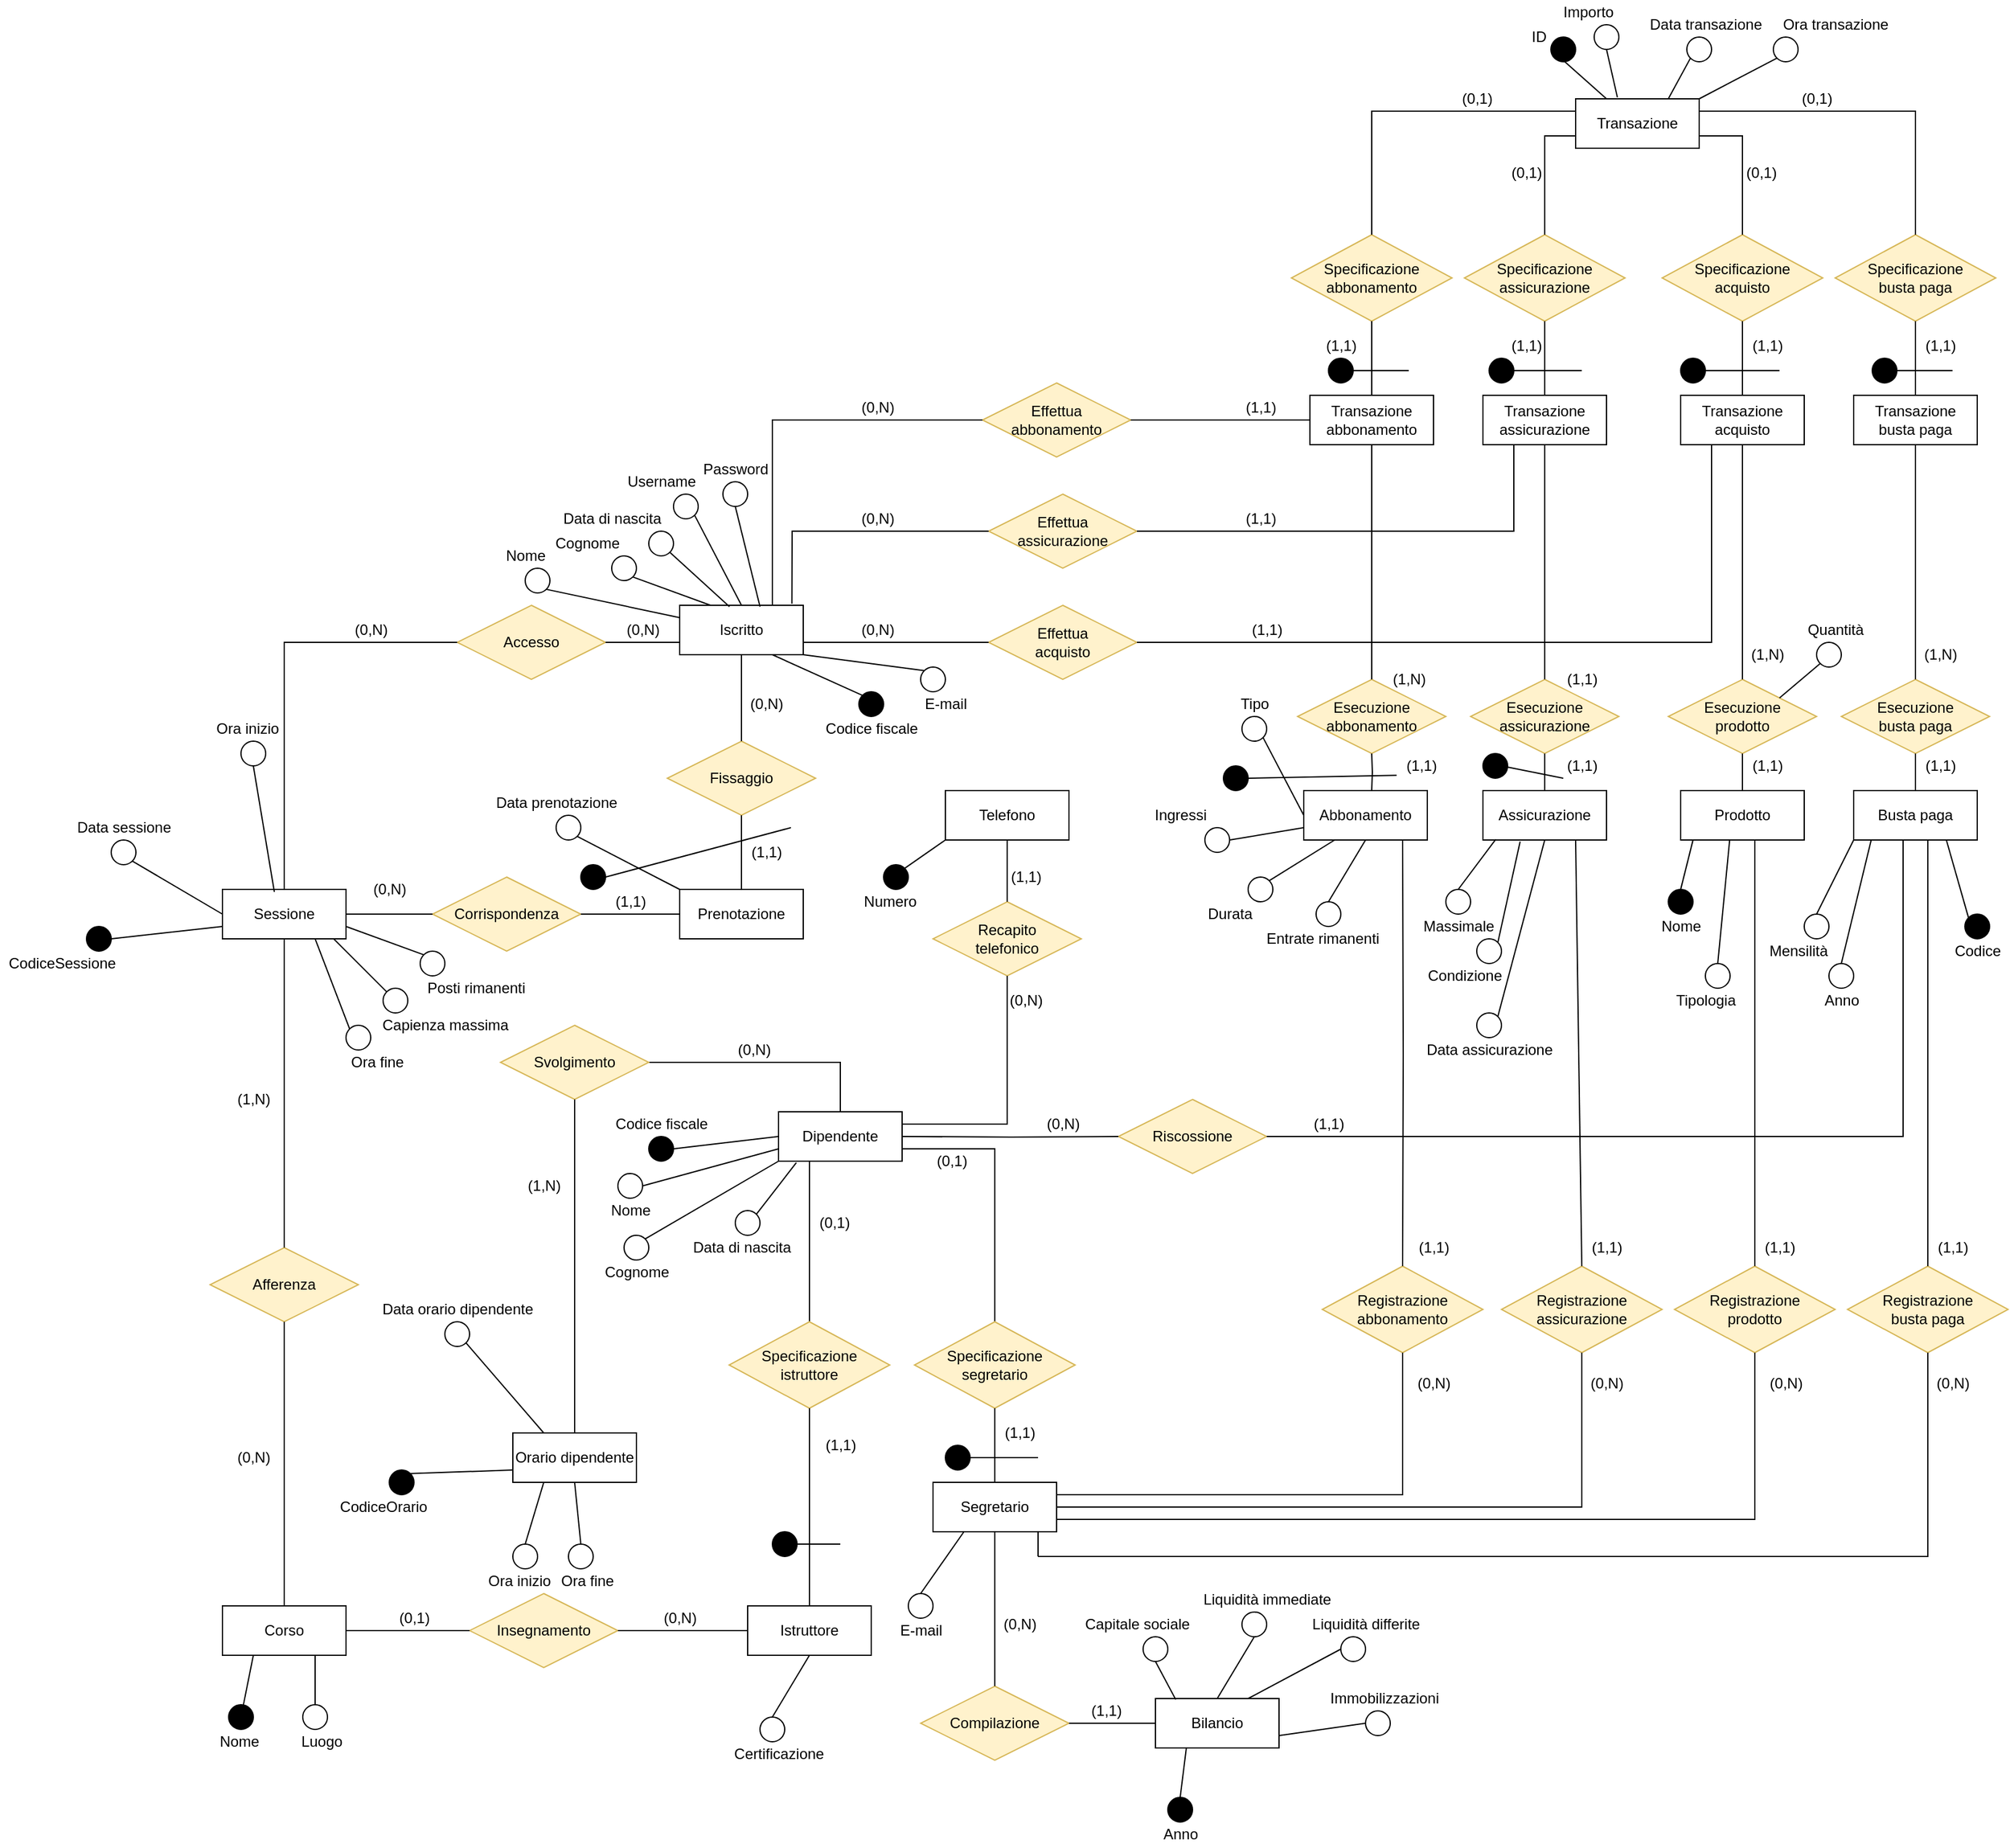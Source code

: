 <mxfile version="16.4.0" type="device"><diagram id="xb2KW4H_vFddDUv3c0wZ" name="Pagina-1"><mxGraphModel dx="1278" dy="641" grid="0" gridSize="10" guides="1" tooltips="1" connect="1" arrows="1" fold="1" page="1" pageScale="1" pageWidth="3300" pageHeight="4681" math="0" shadow="0"><root><mxCell id="0"/><mxCell id="1" parent="0"/><mxCell id="quJldXue5706DOYz5AzW-1" value="Iscritto" style="whiteSpace=wrap;html=1;align=center;" parent="1" vertex="1"><mxGeometry x="730" y="1180" width="100" height="40" as="geometry"/></mxCell><mxCell id="quJldXue5706DOYz5AzW-2" value="Accesso" style="shape=rhombus;perimeter=rhombusPerimeter;whiteSpace=wrap;html=1;align=center;fillColor=#fff2cc;strokeColor=#d6b656;" parent="1" vertex="1"><mxGeometry x="550" y="1180" width="120" height="60" as="geometry"/></mxCell><mxCell id="quJldXue5706DOYz5AzW-3" value="Sessione" style="whiteSpace=wrap;html=1;align=center;" parent="1" vertex="1"><mxGeometry x="360" y="1410" width="100" height="40" as="geometry"/></mxCell><mxCell id="quJldXue5706DOYz5AzW-4" value="" style="endArrow=none;html=1;rounded=0;edgeStyle=orthogonalEdgeStyle;exitX=0.5;exitY=0;exitDx=0;exitDy=0;entryX=0;entryY=0.5;entryDx=0;entryDy=0;" parent="1" source="quJldXue5706DOYz5AzW-3" target="quJldXue5706DOYz5AzW-2" edge="1"><mxGeometry relative="1" as="geometry"><mxPoint x="610" y="1420" as="sourcePoint"/><mxPoint x="770" y="1420" as="targetPoint"/></mxGeometry></mxCell><mxCell id="quJldXue5706DOYz5AzW-5" value="Fissaggio" style="shape=rhombus;perimeter=rhombusPerimeter;whiteSpace=wrap;html=1;align=center;fillColor=#fff2cc;strokeColor=#d6b656;" parent="1" vertex="1"><mxGeometry x="720" y="1290" width="120" height="60" as="geometry"/></mxCell><mxCell id="quJldXue5706DOYz5AzW-6" value="" style="endArrow=none;html=1;rounded=0;edgeStyle=orthogonalEdgeStyle;entryX=0.5;entryY=0;entryDx=0;entryDy=0;exitX=0.5;exitY=1;exitDx=0;exitDy=0;" parent="1" source="quJldXue5706DOYz5AzW-5" target="quJldXue5706DOYz5AzW-8" edge="1"><mxGeometry relative="1" as="geometry"><mxPoint x="610" y="1420" as="sourcePoint"/><mxPoint x="770" y="1420" as="targetPoint"/></mxGeometry></mxCell><mxCell id="quJldXue5706DOYz5AzW-7" value="" style="endArrow=none;html=1;rounded=0;edgeStyle=orthogonalEdgeStyle;exitX=0.5;exitY=1;exitDx=0;exitDy=0;entryX=0.5;entryY=0;entryDx=0;entryDy=0;" parent="1" source="quJldXue5706DOYz5AzW-1" target="quJldXue5706DOYz5AzW-5" edge="1"><mxGeometry relative="1" as="geometry"><mxPoint x="610" y="1420" as="sourcePoint"/><mxPoint x="770" y="1420" as="targetPoint"/></mxGeometry></mxCell><mxCell id="quJldXue5706DOYz5AzW-8" value="Prenotazione" style="whiteSpace=wrap;html=1;align=center;" parent="1" vertex="1"><mxGeometry x="730" y="1410" width="100" height="40" as="geometry"/></mxCell><mxCell id="quJldXue5706DOYz5AzW-9" value="Corrispondenza" style="shape=rhombus;perimeter=rhombusPerimeter;whiteSpace=wrap;html=1;align=center;fillColor=#fff2cc;strokeColor=#d6b656;" parent="1" vertex="1"><mxGeometry x="530" y="1400" width="120" height="60" as="geometry"/></mxCell><mxCell id="quJldXue5706DOYz5AzW-10" value="" style="endArrow=none;html=1;rounded=0;edgeStyle=orthogonalEdgeStyle;exitX=1;exitY=0.5;exitDx=0;exitDy=0;entryX=0;entryY=0.5;entryDx=0;entryDy=0;" parent="1" source="quJldXue5706DOYz5AzW-9" target="quJldXue5706DOYz5AzW-8" edge="1"><mxGeometry relative="1" as="geometry"><mxPoint x="590" y="1530" as="sourcePoint"/><mxPoint x="710" y="1320" as="targetPoint"/></mxGeometry></mxCell><mxCell id="quJldXue5706DOYz5AzW-11" value="" style="endArrow=none;html=1;rounded=0;edgeStyle=orthogonalEdgeStyle;exitX=1;exitY=0.5;exitDx=0;exitDy=0;entryX=0;entryY=0.5;entryDx=0;entryDy=0;" parent="1" source="quJldXue5706DOYz5AzW-3" target="quJldXue5706DOYz5AzW-9" edge="1"><mxGeometry relative="1" as="geometry"><mxPoint x="255" y="1378.57" as="sourcePoint"/><mxPoint x="325" y="1378.57" as="targetPoint"/></mxGeometry></mxCell><mxCell id="quJldXue5706DOYz5AzW-12" value="Afferenza" style="shape=rhombus;perimeter=rhombusPerimeter;whiteSpace=wrap;html=1;align=center;fillColor=#fff2cc;strokeColor=#d6b656;" parent="1" vertex="1"><mxGeometry x="350" y="1700" width="120" height="60" as="geometry"/></mxCell><mxCell id="quJldXue5706DOYz5AzW-13" value="" style="endArrow=none;html=1;rounded=0;edgeStyle=orthogonalEdgeStyle;exitX=0.5;exitY=1;exitDx=0;exitDy=0;entryX=0.5;entryY=0;entryDx=0;entryDy=0;" parent="1" source="quJldXue5706DOYz5AzW-3" target="quJldXue5706DOYz5AzW-12" edge="1"><mxGeometry relative="1" as="geometry"><mxPoint x="470" y="1440" as="sourcePoint"/><mxPoint x="540" y="1440" as="targetPoint"/></mxGeometry></mxCell><mxCell id="quJldXue5706DOYz5AzW-14" value="" style="endArrow=none;html=1;rounded=0;edgeStyle=orthogonalEdgeStyle;exitX=0.5;exitY=1;exitDx=0;exitDy=0;entryX=0.5;entryY=0;entryDx=0;entryDy=0;" parent="1" source="quJldXue5706DOYz5AzW-12" target="quJldXue5706DOYz5AzW-15" edge="1"><mxGeometry relative="1" as="geometry"><mxPoint x="420" y="1460" as="sourcePoint"/><mxPoint x="420" y="1530.0" as="targetPoint"/></mxGeometry></mxCell><mxCell id="quJldXue5706DOYz5AzW-15" value="Corso" style="whiteSpace=wrap;html=1;align=center;" parent="1" vertex="1"><mxGeometry x="360" y="1990" width="100" height="40" as="geometry"/></mxCell><mxCell id="quJldXue5706DOYz5AzW-16" value="Effettua&lt;br&gt;abbonamento" style="shape=rhombus;perimeter=rhombusPerimeter;whiteSpace=wrap;html=1;align=center;fillColor=#fff2cc;strokeColor=#d6b656;" parent="1" vertex="1"><mxGeometry x="975" y="1000" width="120" height="60" as="geometry"/></mxCell><mxCell id="quJldXue5706DOYz5AzW-17" value="Esecuzione abbonamento" style="shape=rhombus;perimeter=rhombusPerimeter;whiteSpace=wrap;html=1;align=center;fillColor=#fff2cc;strokeColor=#d6b656;" parent="1" vertex="1"><mxGeometry x="1230" y="1240" width="120" height="60" as="geometry"/></mxCell><mxCell id="quJldXue5706DOYz5AzW-18" value="" style="endArrow=none;html=1;rounded=0;edgeStyle=orthogonalEdgeStyle;entryX=0.5;entryY=1;entryDx=0;entryDy=0;exitX=0.5;exitY=0;exitDx=0;exitDy=0;" parent="1" target="quJldXue5706DOYz5AzW-17" edge="1"><mxGeometry relative="1" as="geometry"><mxPoint x="1290" y="1330" as="sourcePoint"/><mxPoint x="1240" y="1260" as="targetPoint"/></mxGeometry></mxCell><mxCell id="quJldXue5706DOYz5AzW-19" value="" style="endArrow=none;html=1;rounded=0;edgeStyle=orthogonalEdgeStyle;exitX=0.5;exitY=1;exitDx=0;exitDy=0;entryX=0.5;entryY=0;entryDx=0;entryDy=0;" parent="1" source="quJldXue5706DOYz5AzW-192" target="quJldXue5706DOYz5AzW-17" edge="1"><mxGeometry relative="1" as="geometry"><mxPoint x="1290" y="1050" as="sourcePoint"/><mxPoint x="1240" y="1260" as="targetPoint"/></mxGeometry></mxCell><mxCell id="quJldXue5706DOYz5AzW-20" value="Esecuzione&lt;br&gt;assicurazione" style="shape=rhombus;perimeter=rhombusPerimeter;whiteSpace=wrap;html=1;align=center;fillColor=#fff2cc;strokeColor=#d6b656;" parent="1" vertex="1"><mxGeometry x="1370" y="1240" width="120" height="60" as="geometry"/></mxCell><mxCell id="quJldXue5706DOYz5AzW-21" value="" style="endArrow=none;html=1;rounded=0;edgeStyle=orthogonalEdgeStyle;entryX=0.5;entryY=0;entryDx=0;entryDy=0;exitX=0.5;exitY=1;exitDx=0;exitDy=0;" parent="1" source="quJldXue5706DOYz5AzW-193" target="quJldXue5706DOYz5AzW-20" edge="1"><mxGeometry relative="1" as="geometry"><mxPoint x="1430" y="1050" as="sourcePoint"/><mxPoint x="1380" y="1260" as="targetPoint"/></mxGeometry></mxCell><mxCell id="quJldXue5706DOYz5AzW-22" value="Assicurazione" style="whiteSpace=wrap;html=1;align=center;" parent="1" vertex="1"><mxGeometry x="1380" y="1330" width="100" height="40" as="geometry"/></mxCell><mxCell id="quJldXue5706DOYz5AzW-23" value="" style="endArrow=none;html=1;rounded=0;edgeStyle=orthogonalEdgeStyle;entryX=0.5;entryY=1;entryDx=0;entryDy=0;exitX=0.5;exitY=0;exitDx=0;exitDy=0;" parent="1" source="quJldXue5706DOYz5AzW-22" edge="1"><mxGeometry relative="1" as="geometry"><mxPoint x="1220" y="1260" as="sourcePoint"/><mxPoint x="1430" y="1300" as="targetPoint"/></mxGeometry></mxCell><mxCell id="quJldXue5706DOYz5AzW-24" value="Esecuzione&lt;br&gt;prodotto" style="shape=rhombus;perimeter=rhombusPerimeter;whiteSpace=wrap;html=1;align=center;fillColor=#fff2cc;strokeColor=#d6b656;" parent="1" vertex="1"><mxGeometry x="1530" y="1240" width="120" height="60" as="geometry"/></mxCell><mxCell id="quJldXue5706DOYz5AzW-25" value="Prodotto" style="whiteSpace=wrap;html=1;align=center;" parent="1" vertex="1"><mxGeometry x="1540" y="1330" width="100" height="40" as="geometry"/></mxCell><mxCell id="quJldXue5706DOYz5AzW-26" value="" style="endArrow=none;html=1;rounded=0;edgeStyle=orthogonalEdgeStyle;entryX=0.5;entryY=1;entryDx=0;entryDy=0;exitX=0.5;exitY=0;exitDx=0;exitDy=0;" parent="1" source="quJldXue5706DOYz5AzW-25" edge="1"><mxGeometry relative="1" as="geometry"><mxPoint x="1380" y="1260" as="sourcePoint"/><mxPoint x="1590" y="1300" as="targetPoint"/></mxGeometry></mxCell><mxCell id="quJldXue5706DOYz5AzW-27" value="" style="endArrow=none;html=1;rounded=0;edgeStyle=orthogonalEdgeStyle;entryX=0.5;entryY=0;entryDx=0;entryDy=0;exitX=0.5;exitY=1;exitDx=0;exitDy=0;" parent="1" source="quJldXue5706DOYz5AzW-194" target="quJldXue5706DOYz5AzW-24" edge="1"><mxGeometry relative="1" as="geometry"><mxPoint x="1590" y="1050" as="sourcePoint"/><mxPoint x="1440" y="1250" as="targetPoint"/></mxGeometry></mxCell><mxCell id="quJldXue5706DOYz5AzW-28" value="Insegnamento" style="shape=rhombus;perimeter=rhombusPerimeter;whiteSpace=wrap;html=1;align=center;fillColor=#fff2cc;strokeColor=#d6b656;" parent="1" vertex="1"><mxGeometry x="560" y="1980" width="120" height="60" as="geometry"/></mxCell><mxCell id="quJldXue5706DOYz5AzW-29" value="" style="endArrow=none;html=1;rounded=0;edgeStyle=orthogonalEdgeStyle;exitX=1;exitY=0.5;exitDx=0;exitDy=0;entryX=0;entryY=0.5;entryDx=0;entryDy=0;" parent="1" source="quJldXue5706DOYz5AzW-28" target="quJldXue5706DOYz5AzW-251" edge="1"><mxGeometry relative="1" as="geometry"><mxPoint x="780" y="1610" as="sourcePoint"/><mxPoint x="730" y="1760" as="targetPoint"/></mxGeometry></mxCell><mxCell id="quJldXue5706DOYz5AzW-30" value="" style="endArrow=none;html=1;rounded=0;edgeStyle=orthogonalEdgeStyle;exitX=0;exitY=0.5;exitDx=0;exitDy=0;entryX=1;entryY=0.5;entryDx=0;entryDy=0;" parent="1" source="quJldXue5706DOYz5AzW-28" target="quJldXue5706DOYz5AzW-15" edge="1"><mxGeometry relative="1" as="geometry"><mxPoint x="420" y="1590" as="sourcePoint"/><mxPoint x="420" y="1750" as="targetPoint"/></mxGeometry></mxCell><mxCell id="quJldXue5706DOYz5AzW-31" value="Riscossione" style="shape=rhombus;perimeter=rhombusPerimeter;whiteSpace=wrap;html=1;align=center;fillColor=#fff2cc;strokeColor=#d6b656;" parent="1" vertex="1"><mxGeometry x="1085" y="1580" width="120" height="60" as="geometry"/></mxCell><mxCell id="quJldXue5706DOYz5AzW-32" value="" style="endArrow=none;html=1;rounded=0;edgeStyle=orthogonalEdgeStyle;exitX=1;exitY=0.5;exitDx=0;exitDy=0;entryX=0;entryY=0.5;entryDx=0;entryDy=0;" parent="1" target="quJldXue5706DOYz5AzW-31" edge="1"><mxGeometry relative="1" as="geometry"><mxPoint x="910" y="1610" as="sourcePoint"/><mxPoint x="1150" y="1410" as="targetPoint"/></mxGeometry></mxCell><mxCell id="quJldXue5706DOYz5AzW-33" value="Esecuzione&lt;br&gt;busta paga" style="shape=rhombus;perimeter=rhombusPerimeter;whiteSpace=wrap;html=1;align=center;fillColor=#fff2cc;strokeColor=#d6b656;" parent="1" vertex="1"><mxGeometry x="1670" y="1240" width="120" height="60" as="geometry"/></mxCell><mxCell id="quJldXue5706DOYz5AzW-34" value="" style="endArrow=none;html=1;rounded=0;edgeStyle=orthogonalEdgeStyle;entryX=0.5;entryY=0;entryDx=0;entryDy=0;exitX=0.5;exitY=1;exitDx=0;exitDy=0;" parent="1" source="quJldXue5706DOYz5AzW-195" target="quJldXue5706DOYz5AzW-33" edge="1"><mxGeometry relative="1" as="geometry"><mxPoint x="1730" y="1050" as="sourcePoint"/><mxPoint x="1580" y="1250" as="targetPoint"/></mxGeometry></mxCell><mxCell id="quJldXue5706DOYz5AzW-35" value="Busta paga" style="whiteSpace=wrap;html=1;align=center;" parent="1" vertex="1"><mxGeometry x="1680" y="1330" width="100" height="40" as="geometry"/></mxCell><mxCell id="quJldXue5706DOYz5AzW-36" value="" style="endArrow=none;html=1;rounded=0;edgeStyle=orthogonalEdgeStyle;entryX=0.5;entryY=1;entryDx=0;entryDy=0;exitX=0.5;exitY=0;exitDx=0;exitDy=0;" parent="1" source="quJldXue5706DOYz5AzW-35" edge="1"><mxGeometry relative="1" as="geometry"><mxPoint x="1520" y="1260" as="sourcePoint"/><mxPoint x="1730" y="1300" as="targetPoint"/></mxGeometry></mxCell><mxCell id="quJldXue5706DOYz5AzW-37" value="" style="endArrow=none;html=1;rounded=0;edgeStyle=orthogonalEdgeStyle;entryX=1;entryY=0.5;entryDx=0;entryDy=0;exitX=0.5;exitY=1;exitDx=0;exitDy=0;" parent="1" source="quJldXue5706DOYz5AzW-35" target="quJldXue5706DOYz5AzW-31" edge="1"><mxGeometry relative="1" as="geometry"><mxPoint x="990" y="1410" as="sourcePoint"/><mxPoint x="1150" y="1410" as="targetPoint"/><Array as="points"><mxPoint x="1720" y="1370"/><mxPoint x="1720" y="1610"/></Array></mxGeometry></mxCell><mxCell id="quJldXue5706DOYz5AzW-38" value="Registrazione&lt;br&gt;abbonamento" style="shape=rhombus;perimeter=rhombusPerimeter;whiteSpace=wrap;html=1;align=center;fillColor=#fff2cc;strokeColor=#d6b656;" parent="1" vertex="1"><mxGeometry x="1250" y="1715" width="130" height="70" as="geometry"/></mxCell><mxCell id="quJldXue5706DOYz5AzW-39" value="Registrazione&lt;br&gt;assicurazione" style="shape=rhombus;perimeter=rhombusPerimeter;whiteSpace=wrap;html=1;align=center;fillColor=#fff2cc;strokeColor=#d6b656;" parent="1" vertex="1"><mxGeometry x="1395" y="1715" width="130" height="70" as="geometry"/></mxCell><mxCell id="quJldXue5706DOYz5AzW-40" value="" style="endArrow=none;html=1;rounded=0;edgeStyle=orthogonalEdgeStyle;entryX=0.5;entryY=0;entryDx=0;entryDy=0;exitX=0.75;exitY=1;exitDx=0;exitDy=0;" parent="1" target="quJldXue5706DOYz5AzW-38" edge="1"><mxGeometry relative="1" as="geometry"><mxPoint x="1315" y="1370" as="sourcePoint"/><mxPoint x="1240" y="1540" as="targetPoint"/></mxGeometry></mxCell><mxCell id="quJldXue5706DOYz5AzW-41" value="Registrazione&lt;br&gt;busta paga" style="shape=rhombus;perimeter=rhombusPerimeter;whiteSpace=wrap;html=1;align=center;fillColor=#fff2cc;strokeColor=#d6b656;" parent="1" vertex="1"><mxGeometry x="1675" y="1715" width="130" height="70" as="geometry"/></mxCell><mxCell id="quJldXue5706DOYz5AzW-42" value="Registrazione&lt;br&gt;prodotto" style="shape=rhombus;perimeter=rhombusPerimeter;whiteSpace=wrap;html=1;align=center;fillColor=#fff2cc;strokeColor=#d6b656;" parent="1" vertex="1"><mxGeometry x="1535" y="1715" width="130" height="70" as="geometry"/></mxCell><mxCell id="quJldXue5706DOYz5AzW-43" value="" style="endArrow=none;html=1;rounded=0;edgeStyle=orthogonalEdgeStyle;entryX=0.5;entryY=0;entryDx=0;entryDy=0;exitX=0.75;exitY=1;exitDx=0;exitDy=0;" parent="1" source="quJldXue5706DOYz5AzW-35" target="quJldXue5706DOYz5AzW-41" edge="1"><mxGeometry relative="1" as="geometry"><mxPoint x="1080" y="1540" as="sourcePoint"/><mxPoint x="1240" y="1540" as="targetPoint"/><Array as="points"><mxPoint x="1740" y="1370"/></Array></mxGeometry></mxCell><mxCell id="quJldXue5706DOYz5AzW-44" value="" style="endArrow=none;html=1;rounded=0;edgeStyle=orthogonalEdgeStyle;exitX=0.5;exitY=0;exitDx=0;exitDy=0;entryX=0.5;entryY=1;entryDx=0;entryDy=0;" parent="1" source="quJldXue5706DOYz5AzW-42" target="quJldXue5706DOYz5AzW-25" edge="1"><mxGeometry relative="1" as="geometry"><mxPoint x="1330" y="1520" as="sourcePoint"/><mxPoint x="1490" y="1520" as="targetPoint"/><Array as="points"><mxPoint x="1600" y="1370"/></Array></mxGeometry></mxCell><mxCell id="quJldXue5706DOYz5AzW-46" value="" style="endArrow=none;html=1;rounded=0;exitX=0;exitY=0.25;exitDx=0;exitDy=0;entryX=1;entryY=1;entryDx=0;entryDy=0;" parent="1" source="quJldXue5706DOYz5AzW-1" target="quJldXue5706DOYz5AzW-49" edge="1"><mxGeometry width="50" height="50" relative="1" as="geometry"><mxPoint x="564.645" y="1092.929" as="sourcePoint"/><mxPoint x="540" y="1050" as="targetPoint"/></mxGeometry></mxCell><mxCell id="quJldXue5706DOYz5AzW-47" value="" style="ellipse;whiteSpace=wrap;html=1;aspect=fixed;glass=0;" parent="1" vertex="1"><mxGeometry x="705" y="1120" width="20" height="20" as="geometry"/></mxCell><mxCell id="quJldXue5706DOYz5AzW-48" value="" style="ellipse;whiteSpace=wrap;html=1;aspect=fixed;glass=0;" parent="1" vertex="1"><mxGeometry x="675" y="1140" width="20" height="20" as="geometry"/></mxCell><mxCell id="quJldXue5706DOYz5AzW-49" value="" style="ellipse;whiteSpace=wrap;html=1;aspect=fixed;glass=0;" parent="1" vertex="1"><mxGeometry x="605" y="1150" width="20" height="20" as="geometry"/></mxCell><mxCell id="quJldXue5706DOYz5AzW-50" value="Nome" style="text;html=1;align=center;verticalAlign=middle;resizable=0;points=[];autosize=1;strokeColor=none;fillColor=none;" parent="1" vertex="1"><mxGeometry x="580" y="1130" width="50" height="20" as="geometry"/></mxCell><mxCell id="quJldXue5706DOYz5AzW-51" value="" style="endArrow=none;html=1;rounded=0;exitX=0.25;exitY=0;exitDx=0;exitDy=0;entryX=1;entryY=1;entryDx=0;entryDy=0;" parent="1" source="quJldXue5706DOYz5AzW-1" target="quJldXue5706DOYz5AzW-48" edge="1"><mxGeometry width="50" height="50" relative="1" as="geometry"><mxPoint x="580.4" y="1090.8" as="sourcePoint"/><mxPoint x="557.071" y="1087.071" as="targetPoint"/></mxGeometry></mxCell><mxCell id="quJldXue5706DOYz5AzW-52" value="Cognome" style="text;html=1;align=center;verticalAlign=middle;resizable=0;points=[];autosize=1;strokeColor=none;fillColor=none;" parent="1" vertex="1"><mxGeometry x="620" y="1120" width="70" height="20" as="geometry"/></mxCell><mxCell id="quJldXue5706DOYz5AzW-53" value="" style="endArrow=none;html=1;rounded=0;exitX=0.403;exitY=0.029;exitDx=0;exitDy=0;entryX=1;entryY=1;entryDx=0;entryDy=0;exitPerimeter=0;" parent="1" source="quJldXue5706DOYz5AzW-1" target="quJldXue5706DOYz5AzW-47" edge="1"><mxGeometry width="50" height="50" relative="1" as="geometry"><mxPoint x="600" y="1090" as="sourcePoint"/><mxPoint x="790" y="994.6" as="targetPoint"/></mxGeometry></mxCell><mxCell id="quJldXue5706DOYz5AzW-54" value="Data di nascita" style="text;html=1;align=center;verticalAlign=middle;resizable=0;points=[];autosize=1;strokeColor=none;fillColor=none;" parent="1" vertex="1"><mxGeometry x="630" y="1100" width="90" height="20" as="geometry"/></mxCell><mxCell id="quJldXue5706DOYz5AzW-56" value="" style="ellipse;whiteSpace=wrap;html=1;aspect=fixed;glass=0;" parent="1" vertex="1"><mxGeometry x="1375" y="1450" width="20" height="20" as="geometry"/></mxCell><mxCell id="quJldXue5706DOYz5AzW-57" value="" style="ellipse;whiteSpace=wrap;html=1;aspect=fixed;glass=0;" parent="1" vertex="1"><mxGeometry x="1350" y="1410" width="20" height="20" as="geometry"/></mxCell><mxCell id="quJldXue5706DOYz5AzW-58" value="" style="ellipse;whiteSpace=wrap;html=1;aspect=fixed;glass=0;" parent="1" vertex="1"><mxGeometry x="270" y="1370" width="20" height="20" as="geometry"/></mxCell><mxCell id="quJldXue5706DOYz5AzW-59" value="" style="ellipse;whiteSpace=wrap;html=1;aspect=fixed;glass=0;" parent="1" vertex="1"><mxGeometry x="765" y="1080" width="20" height="20" as="geometry"/></mxCell><mxCell id="quJldXue5706DOYz5AzW-60" value="" style="ellipse;whiteSpace=wrap;html=1;aspect=fixed;glass=0;" parent="1" vertex="1"><mxGeometry x="725" y="1090" width="20" height="20" as="geometry"/></mxCell><mxCell id="quJldXue5706DOYz5AzW-61" value="" style="endArrow=none;html=1;rounded=0;exitX=0.5;exitY=0;exitDx=0;exitDy=0;entryX=1;entryY=1;entryDx=0;entryDy=0;" parent="1" source="quJldXue5706DOYz5AzW-1" target="quJldXue5706DOYz5AzW-60" edge="1"><mxGeometry width="50" height="50" relative="1" as="geometry"><mxPoint x="706" y="1122.4" as="sourcePoint"/><mxPoint x="610" y="1060" as="targetPoint"/></mxGeometry></mxCell><mxCell id="quJldXue5706DOYz5AzW-62" value="Username" style="text;html=1;align=center;verticalAlign=middle;resizable=0;points=[];autosize=1;strokeColor=none;fillColor=none;" parent="1" vertex="1"><mxGeometry x="680" y="1070" width="70" height="20" as="geometry"/></mxCell><mxCell id="quJldXue5706DOYz5AzW-63" value="Password" style="text;html=1;align=center;verticalAlign=middle;resizable=0;points=[];autosize=1;strokeColor=none;fillColor=none;" parent="1" vertex="1"><mxGeometry x="740" y="1060" width="70" height="20" as="geometry"/></mxCell><mxCell id="quJldXue5706DOYz5AzW-64" value="" style="endArrow=none;html=1;rounded=0;exitX=0.65;exitY=0.029;exitDx=0;exitDy=0;entryX=0.5;entryY=1;entryDx=0;entryDy=0;exitPerimeter=0;" parent="1" source="quJldXue5706DOYz5AzW-1" target="quJldXue5706DOYz5AzW-59" edge="1"><mxGeometry width="50" height="50" relative="1" as="geometry"><mxPoint x="765.355" y="1122.929" as="sourcePoint"/><mxPoint x="690" y="1070" as="targetPoint"/></mxGeometry></mxCell><mxCell id="quJldXue5706DOYz5AzW-66" value="" style="ellipse;whiteSpace=wrap;html=1;aspect=fixed;glass=0;" parent="1" vertex="1"><mxGeometry x="460" y="1520" width="20" height="20" as="geometry"/></mxCell><mxCell id="quJldXue5706DOYz5AzW-67" value="" style="ellipse;whiteSpace=wrap;html=1;aspect=fixed;glass=0;" parent="1" vertex="1"><mxGeometry x="375" y="1290" width="20" height="20" as="geometry"/></mxCell><mxCell id="quJldXue5706DOYz5AzW-72" value="Ora inizio" style="text;html=1;align=center;verticalAlign=middle;resizable=0;points=[];autosize=1;strokeColor=none;fillColor=none;" parent="1" vertex="1"><mxGeometry x="345" y="1270" width="70" height="20" as="geometry"/></mxCell><mxCell id="quJldXue5706DOYz5AzW-73" value="Ora fine" style="text;html=1;align=center;verticalAlign=middle;resizable=0;points=[];autosize=1;strokeColor=none;fillColor=none;" parent="1" vertex="1"><mxGeometry x="455" y="1540" width="60" height="20" as="geometry"/></mxCell><mxCell id="quJldXue5706DOYz5AzW-74" value="" style="endArrow=none;html=1;rounded=0;entryX=0.42;entryY=0.05;entryDx=0;entryDy=0;exitX=0.5;exitY=1;exitDx=0;exitDy=0;entryPerimeter=0;" parent="1" source="quJldXue5706DOYz5AzW-67" target="quJldXue5706DOYz5AzW-3" edge="1"><mxGeometry width="50" height="50" relative="1" as="geometry"><mxPoint x="302.929" y="1305.641" as="sourcePoint"/><mxPoint x="255" y="1368.57" as="targetPoint"/></mxGeometry></mxCell><mxCell id="quJldXue5706DOYz5AzW-75" value="" style="endArrow=none;html=1;rounded=0;entryX=0.75;entryY=1;entryDx=0;entryDy=0;exitX=0;exitY=0;exitDx=0;exitDy=0;" parent="1" source="quJldXue5706DOYz5AzW-66" target="quJldXue5706DOYz5AzW-3" edge="1"><mxGeometry width="50" height="50" relative="1" as="geometry"><mxPoint x="517.929" y="1367.071" as="sourcePoint"/><mxPoint x="480" y="1430" as="targetPoint"/></mxGeometry></mxCell><mxCell id="quJldXue5706DOYz5AzW-76" value="" style="ellipse;whiteSpace=wrap;html=1;aspect=fixed;glass=0;" parent="1" vertex="1"><mxGeometry x="425" y="2070" width="20" height="20" as="geometry"/></mxCell><mxCell id="quJldXue5706DOYz5AzW-77" value="Nome&amp;nbsp;" style="text;html=1;align=center;verticalAlign=middle;resizable=0;points=[];autosize=1;strokeColor=none;fillColor=none;" parent="1" vertex="1"><mxGeometry x="350" y="2090" width="50" height="20" as="geometry"/></mxCell><mxCell id="quJldXue5706DOYz5AzW-78" value="" style="endArrow=none;html=1;rounded=0;entryX=0.25;entryY=1;entryDx=0;entryDy=0;startArrow=none;" parent="1" source="quJldXue5706DOYz5AzW-331" target="quJldXue5706DOYz5AzW-15" edge="1"><mxGeometry width="50" height="50" relative="1" as="geometry"><mxPoint x="375" y="2070" as="sourcePoint"/><mxPoint x="470" y="1460" as="targetPoint"/></mxGeometry></mxCell><mxCell id="quJldXue5706DOYz5AzW-79" value="Luogo" style="text;html=1;align=center;verticalAlign=middle;resizable=0;points=[];autosize=1;strokeColor=none;fillColor=none;" parent="1" vertex="1"><mxGeometry x="415" y="2090" width="50" height="20" as="geometry"/></mxCell><mxCell id="quJldXue5706DOYz5AzW-80" value="" style="endArrow=none;html=1;rounded=0;entryX=0.75;entryY=1;entryDx=0;entryDy=0;" parent="1" target="quJldXue5706DOYz5AzW-15" edge="1"><mxGeometry width="50" height="50" relative="1" as="geometry"><mxPoint x="435" y="2070" as="sourcePoint"/><mxPoint x="395" y="1790" as="targetPoint"/></mxGeometry></mxCell><mxCell id="quJldXue5706DOYz5AzW-83" value="" style="endArrow=none;html=1;rounded=0;entryX=1;entryY=1;entryDx=0;entryDy=0;exitX=0;exitY=0.5;exitDx=0;exitDy=0;" parent="1" source="quJldXue5706DOYz5AzW-3" target="quJldXue5706DOYz5AzW-58" edge="1"><mxGeometry width="50" height="50" relative="1" as="geometry"><mxPoint x="269.645" y="1372.929" as="sourcePoint"/><mxPoint x="240" y="1368.57" as="targetPoint"/></mxGeometry></mxCell><mxCell id="quJldXue5706DOYz5AzW-86" value="" style="ellipse;whiteSpace=wrap;html=1;aspect=fixed;glass=0;fillColor=#000000;" parent="1" vertex="1"><mxGeometry x="1170" y="1310" width="20" height="20" as="geometry"/></mxCell><mxCell id="quJldXue5706DOYz5AzW-87" value="" style="endArrow=none;html=1;rounded=0;entryX=0.004;entryY=0.882;entryDx=0;entryDy=0;entryPerimeter=0;exitX=1;exitY=0.5;exitDx=0;exitDy=0;" parent="1" source="quJldXue5706DOYz5AzW-86" target="quJldXue5706DOYz5AzW-131" edge="1"><mxGeometry width="50" height="50" relative="1" as="geometry"><mxPoint x="1200" y="1318" as="sourcePoint"/><mxPoint x="1250" y="1370" as="targetPoint"/></mxGeometry></mxCell><mxCell id="quJldXue5706DOYz5AzW-88" value="Massimale" style="text;html=1;align=center;verticalAlign=middle;resizable=0;points=[];autosize=1;strokeColor=none;fillColor=none;" parent="1" vertex="1"><mxGeometry x="1325" y="1430" width="70" height="20" as="geometry"/></mxCell><mxCell id="quJldXue5706DOYz5AzW-89" value="" style="endArrow=none;html=1;rounded=0;exitX=0.5;exitY=0;exitDx=0;exitDy=0;entryX=0.104;entryY=0.985;entryDx=0;entryDy=0;entryPerimeter=0;" parent="1" source="quJldXue5706DOYz5AzW-57" target="quJldXue5706DOYz5AzW-22" edge="1"><mxGeometry width="50" height="50" relative="1" as="geometry"><mxPoint x="1177.071" y="1402.929" as="sourcePoint"/><mxPoint x="1250" y="1380" as="targetPoint"/></mxGeometry></mxCell><mxCell id="quJldXue5706DOYz5AzW-90" value="Condizione" style="text;html=1;align=center;verticalAlign=middle;resizable=0;points=[];autosize=1;strokeColor=none;fillColor=none;" parent="1" vertex="1"><mxGeometry x="1325" y="1470" width="80" height="20" as="geometry"/></mxCell><mxCell id="quJldXue5706DOYz5AzW-91" value="" style="endArrow=none;html=1;rounded=0;exitX=1;exitY=0;exitDx=0;exitDy=0;entryX=0.301;entryY=1.031;entryDx=0;entryDy=0;entryPerimeter=0;" parent="1" source="quJldXue5706DOYz5AzW-56" target="quJldXue5706DOYz5AzW-22" edge="1"><mxGeometry width="50" height="50" relative="1" as="geometry"><mxPoint x="1400" y="1420" as="sourcePoint"/><mxPoint x="1415" y="1380" as="targetPoint"/></mxGeometry></mxCell><mxCell id="quJldXue5706DOYz5AzW-93" value="" style="ellipse;whiteSpace=wrap;html=1;aspect=fixed;glass=0;" parent="1" vertex="1"><mxGeometry x="1640" y="1430" width="20" height="20" as="geometry"/></mxCell><mxCell id="quJldXue5706DOYz5AzW-94" value="" style="ellipse;whiteSpace=wrap;html=1;aspect=fixed;glass=0;" parent="1" vertex="1"><mxGeometry x="1560" y="1470" width="20" height="20" as="geometry"/></mxCell><mxCell id="quJldXue5706DOYz5AzW-95" value="" style="ellipse;whiteSpace=wrap;html=1;aspect=fixed;glass=0;" parent="1" vertex="1"><mxGeometry x="1660" y="1470" width="20" height="20" as="geometry"/></mxCell><mxCell id="quJldXue5706DOYz5AzW-96" value="" style="ellipse;whiteSpace=wrap;html=1;aspect=fixed;glass=0;fillColor=#000000;" parent="1" vertex="1"><mxGeometry x="1530" y="1410" width="20" height="20" as="geometry"/></mxCell><mxCell id="quJldXue5706DOYz5AzW-97" value="Nome" style="text;html=1;align=center;verticalAlign=middle;resizable=0;points=[];autosize=1;strokeColor=none;fillColor=none;" parent="1" vertex="1"><mxGeometry x="1515" y="1430" width="50" height="20" as="geometry"/></mxCell><mxCell id="quJldXue5706DOYz5AzW-98" value="" style="endArrow=none;html=1;rounded=0;exitX=0.5;exitY=0;exitDx=0;exitDy=0;entryX=0.1;entryY=1;entryDx=0;entryDy=0;entryPerimeter=0;" parent="1" source="quJldXue5706DOYz5AzW-96" target="quJldXue5706DOYz5AzW-25" edge="1"><mxGeometry width="50" height="50" relative="1" as="geometry"><mxPoint x="1490" y="1440" as="sourcePoint"/><mxPoint x="1478.6" y="1381.68" as="targetPoint"/></mxGeometry></mxCell><mxCell id="quJldXue5706DOYz5AzW-99" value="Tipologia" style="text;html=1;align=center;verticalAlign=middle;resizable=0;points=[];autosize=1;strokeColor=none;fillColor=none;" parent="1" vertex="1"><mxGeometry x="1530" y="1490" width="60" height="20" as="geometry"/></mxCell><mxCell id="quJldXue5706DOYz5AzW-100" value="" style="endArrow=none;html=1;rounded=0;exitX=0.5;exitY=0;exitDx=0;exitDy=0;entryX=0.397;entryY=0.985;entryDx=0;entryDy=0;entryPerimeter=0;" parent="1" source="quJldXue5706DOYz5AzW-94" target="quJldXue5706DOYz5AzW-25" edge="1"><mxGeometry width="50" height="50" relative="1" as="geometry"><mxPoint x="1550" y="1420" as="sourcePoint"/><mxPoint x="1560" y="1380" as="targetPoint"/></mxGeometry></mxCell><mxCell id="quJldXue5706DOYz5AzW-101" value="" style="endArrow=none;html=1;rounded=0;exitX=0.5;exitY=0;exitDx=0;exitDy=0;entryX=0.143;entryY=0.988;entryDx=0;entryDy=0;entryPerimeter=0;" parent="1" source="quJldXue5706DOYz5AzW-95" target="quJldXue5706DOYz5AzW-35" edge="1"><mxGeometry width="50" height="50" relative="1" as="geometry"><mxPoint x="1580" y="1480" as="sourcePoint"/><mxPoint x="1589.7" y="1379.4" as="targetPoint"/></mxGeometry></mxCell><mxCell id="quJldXue5706DOYz5AzW-102" value="" style="endArrow=none;html=1;rounded=0;exitX=0.5;exitY=0;exitDx=0;exitDy=0;entryX=0;entryY=1;entryDx=0;entryDy=0;" parent="1" source="quJldXue5706DOYz5AzW-93" target="quJldXue5706DOYz5AzW-35" edge="1"><mxGeometry width="50" height="50" relative="1" as="geometry"><mxPoint x="1590" y="1490" as="sourcePoint"/><mxPoint x="1599.7" y="1389.4" as="targetPoint"/></mxGeometry></mxCell><mxCell id="quJldXue5706DOYz5AzW-103" value="Mensilità" style="text;html=1;align=center;verticalAlign=middle;resizable=0;points=[];autosize=1;strokeColor=none;fillColor=none;" parent="1" vertex="1"><mxGeometry x="1605" y="1450" width="60" height="20" as="geometry"/></mxCell><mxCell id="quJldXue5706DOYz5AzW-104" value="Anno" style="text;html=1;align=center;verticalAlign=middle;resizable=0;points=[];autosize=1;strokeColor=none;fillColor=none;" parent="1" vertex="1"><mxGeometry x="1650" y="1490" width="40" height="20" as="geometry"/></mxCell><mxCell id="quJldXue5706DOYz5AzW-106" value="" style="ellipse;whiteSpace=wrap;html=1;aspect=fixed;glass=0;fillColor=#000000;" parent="1" vertex="1"><mxGeometry x="875" y="1250" width="20" height="20" as="geometry"/></mxCell><mxCell id="quJldXue5706DOYz5AzW-107" value="Codice fiscale" style="text;html=1;align=center;verticalAlign=middle;resizable=0;points=[];autosize=1;strokeColor=none;fillColor=none;" parent="1" vertex="1"><mxGeometry x="840" y="1270" width="90" height="20" as="geometry"/></mxCell><mxCell id="quJldXue5706DOYz5AzW-108" value="" style="endArrow=none;html=1;rounded=0;entryX=0;entryY=0;entryDx=0;entryDy=0;exitX=0.75;exitY=1;exitDx=0;exitDy=0;" parent="1" source="quJldXue5706DOYz5AzW-1" target="quJldXue5706DOYz5AzW-106" edge="1"><mxGeometry width="50" height="50" relative="1" as="geometry"><mxPoint x="620" y="1090" as="sourcePoint"/><mxPoint x="610" y="1060.0" as="targetPoint"/></mxGeometry></mxCell><mxCell id="quJldXue5706DOYz5AzW-109" value="" style="ellipse;whiteSpace=wrap;html=1;aspect=fixed;glass=0;fillColor=#000000;" parent="1" vertex="1"><mxGeometry x="250" y="1440" width="20" height="20" as="geometry"/></mxCell><mxCell id="quJldXue5706DOYz5AzW-110" value="" style="endArrow=none;html=1;rounded=0;entryX=0;entryY=0.75;entryDx=0;entryDy=0;" parent="1" target="quJldXue5706DOYz5AzW-3" edge="1"><mxGeometry width="50" height="50" relative="1" as="geometry"><mxPoint x="270" y="1450" as="sourcePoint"/><mxPoint x="400" y="1350" as="targetPoint"/></mxGeometry></mxCell><mxCell id="quJldXue5706DOYz5AzW-111" value="" style="ellipse;whiteSpace=wrap;html=1;aspect=fixed;glass=0;fillColor=#000000;" parent="1" vertex="1"><mxGeometry x="1770" y="1430" width="20" height="20" as="geometry"/></mxCell><mxCell id="quJldXue5706DOYz5AzW-112" value="(0,N)" style="text;html=1;align=center;verticalAlign=middle;resizable=0;points=[];autosize=1;strokeColor=none;fillColor=none;" parent="1" vertex="1"><mxGeometry x="680" y="1190" width="40" height="20" as="geometry"/></mxCell><mxCell id="quJldXue5706DOYz5AzW-113" value="(0,N)" style="text;html=1;align=center;verticalAlign=middle;resizable=0;points=[];autosize=1;strokeColor=none;fillColor=none;" parent="1" vertex="1"><mxGeometry x="460" y="1190" width="40" height="20" as="geometry"/></mxCell><mxCell id="quJldXue5706DOYz5AzW-114" value="(1,1)" style="text;html=1;align=center;verticalAlign=middle;resizable=0;points=[];autosize=1;strokeColor=none;fillColor=none;" parent="1" vertex="1"><mxGeometry x="670" y="1410" width="40" height="20" as="geometry"/></mxCell><mxCell id="quJldXue5706DOYz5AzW-115" value="(0,N)" style="text;html=1;align=center;verticalAlign=middle;resizable=0;points=[];autosize=1;strokeColor=none;fillColor=none;" parent="1" vertex="1"><mxGeometry x="475" y="1400" width="40" height="20" as="geometry"/></mxCell><mxCell id="quJldXue5706DOYz5AzW-116" value="(0,N)" style="text;html=1;align=center;verticalAlign=middle;resizable=0;points=[];autosize=1;strokeColor=none;fillColor=none;" parent="1" vertex="1"><mxGeometry x="780" y="1250" width="40" height="20" as="geometry"/></mxCell><mxCell id="quJldXue5706DOYz5AzW-117" value="(1,1)" style="text;html=1;align=center;verticalAlign=middle;resizable=0;points=[];autosize=1;strokeColor=none;fillColor=none;" parent="1" vertex="1"><mxGeometry x="780" y="1370" width="40" height="20" as="geometry"/></mxCell><mxCell id="quJldXue5706DOYz5AzW-118" value="(0,N)" style="text;html=1;align=center;verticalAlign=middle;resizable=0;points=[];autosize=1;strokeColor=none;fillColor=none;" parent="1" vertex="1"><mxGeometry x="365" y="1860" width="40" height="20" as="geometry"/></mxCell><mxCell id="quJldXue5706DOYz5AzW-119" value="(1,N)" style="text;html=1;align=center;verticalAlign=middle;resizable=0;points=[];autosize=1;strokeColor=none;fillColor=none;" parent="1" vertex="1"><mxGeometry x="365" y="1570" width="40" height="20" as="geometry"/></mxCell><mxCell id="quJldXue5706DOYz5AzW-120" value="(0,N)" style="text;html=1;align=center;verticalAlign=middle;resizable=0;points=[];autosize=1;strokeColor=none;fillColor=none;" parent="1" vertex="1"><mxGeometry x="1020" y="1590" width="40" height="20" as="geometry"/></mxCell><mxCell id="quJldXue5706DOYz5AzW-121" value="(1,1)" style="text;html=1;align=center;verticalAlign=middle;resizable=0;points=[];autosize=1;strokeColor=none;fillColor=none;" parent="1" vertex="1"><mxGeometry x="1235" y="1590" width="40" height="20" as="geometry"/></mxCell><mxCell id="quJldXue5706DOYz5AzW-122" value="(0,N)" style="text;html=1;align=center;verticalAlign=middle;resizable=0;points=[];autosize=1;strokeColor=none;fillColor=none;" parent="1" vertex="1"><mxGeometry x="1320" y="1800" width="40" height="20" as="geometry"/></mxCell><mxCell id="quJldXue5706DOYz5AzW-123" value="(1,1)" style="text;html=1;align=center;verticalAlign=middle;resizable=0;points=[];autosize=1;strokeColor=none;fillColor=none;" parent="1" vertex="1"><mxGeometry x="1600" y="1690" width="40" height="20" as="geometry"/></mxCell><mxCell id="quJldXue5706DOYz5AzW-124" value="(1,1)" style="text;html=1;align=center;verticalAlign=middle;resizable=0;points=[];autosize=1;strokeColor=none;fillColor=none;" parent="1" vertex="1"><mxGeometry x="1320" y="1690" width="40" height="20" as="geometry"/></mxCell><mxCell id="quJldXue5706DOYz5AzW-125" value="(1,1)" style="text;html=1;align=center;verticalAlign=middle;resizable=0;points=[];autosize=1;strokeColor=none;fillColor=none;" parent="1" vertex="1"><mxGeometry x="1460" y="1690" width="40" height="20" as="geometry"/></mxCell><mxCell id="quJldXue5706DOYz5AzW-126" value="(1,1)" style="text;html=1;align=center;verticalAlign=middle;resizable=0;points=[];autosize=1;strokeColor=none;fillColor=none;" parent="1" vertex="1"><mxGeometry x="1740" y="1690" width="40" height="20" as="geometry"/></mxCell><mxCell id="quJldXue5706DOYz5AzW-127" value="(0,N)" style="text;html=1;align=center;verticalAlign=middle;resizable=0;points=[];autosize=1;strokeColor=none;fillColor=none;" parent="1" vertex="1"><mxGeometry x="870" y="1190" width="40" height="20" as="geometry"/></mxCell><mxCell id="quJldXue5706DOYz5AzW-128" value="(1,1)" style="text;html=1;align=center;verticalAlign=middle;resizable=0;points=[];autosize=1;strokeColor=none;fillColor=none;" parent="1" vertex="1"><mxGeometry x="1180" y="1010" width="40" height="20" as="geometry"/></mxCell><mxCell id="quJldXue5706DOYz5AzW-129" value="(1,1)" style="text;html=1;align=center;verticalAlign=middle;resizable=0;points=[];autosize=1;strokeColor=none;fillColor=none;" parent="1" vertex="1"><mxGeometry x="1185" y="1190" width="40" height="20" as="geometry"/></mxCell><mxCell id="quJldXue5706DOYz5AzW-130" value="(1,N)" style="text;html=1;align=center;verticalAlign=middle;resizable=0;points=[];autosize=1;strokeColor=none;fillColor=none;" parent="1" vertex="1"><mxGeometry x="1300" y="1230" width="40" height="20" as="geometry"/></mxCell><mxCell id="quJldXue5706DOYz5AzW-131" value="(1,1)" style="text;html=1;align=center;verticalAlign=middle;resizable=0;points=[];autosize=1;strokeColor=none;fillColor=none;" parent="1" vertex="1"><mxGeometry x="1310" y="1300" width="40" height="20" as="geometry"/></mxCell><mxCell id="quJldXue5706DOYz5AzW-132" value="(1,1)" style="text;html=1;align=center;verticalAlign=middle;resizable=0;points=[];autosize=1;strokeColor=none;fillColor=none;" parent="1" vertex="1"><mxGeometry x="1440" y="1230" width="40" height="20" as="geometry"/></mxCell><mxCell id="quJldXue5706DOYz5AzW-133" value="(1,1)" style="text;html=1;align=center;verticalAlign=middle;resizable=0;points=[];autosize=1;strokeColor=none;fillColor=none;" parent="1" vertex="1"><mxGeometry x="1440" y="1300" width="40" height="20" as="geometry"/></mxCell><mxCell id="quJldXue5706DOYz5AzW-134" value="(1,N)" style="text;html=1;align=center;verticalAlign=middle;resizable=0;points=[];autosize=1;strokeColor=none;fillColor=none;" parent="1" vertex="1"><mxGeometry x="1590" y="1210" width="40" height="20" as="geometry"/></mxCell><mxCell id="quJldXue5706DOYz5AzW-135" value="(1,1)" style="text;html=1;align=center;verticalAlign=middle;resizable=0;points=[];autosize=1;strokeColor=none;fillColor=none;" parent="1" vertex="1"><mxGeometry x="1590" y="1300" width="40" height="20" as="geometry"/></mxCell><mxCell id="quJldXue5706DOYz5AzW-136" value="" style="ellipse;whiteSpace=wrap;html=1;aspect=fixed;glass=0;" parent="1" vertex="1"><mxGeometry x="1650" y="1210" width="20" height="20" as="geometry"/></mxCell><mxCell id="quJldXue5706DOYz5AzW-137" value="Quantità" style="text;html=1;align=center;verticalAlign=middle;resizable=0;points=[];autosize=1;strokeColor=none;fillColor=none;" parent="1" vertex="1"><mxGeometry x="1635" y="1190" width="60" height="20" as="geometry"/></mxCell><mxCell id="quJldXue5706DOYz5AzW-138" value="" style="endArrow=none;html=1;rounded=0;exitX=0;exitY=1;exitDx=0;exitDy=0;entryX=1;entryY=0;entryDx=0;entryDy=0;" parent="1" source="quJldXue5706DOYz5AzW-136" target="quJldXue5706DOYz5AzW-24" edge="1"><mxGeometry width="50" height="50" relative="1" as="geometry"><mxPoint x="1660" y="1440" as="sourcePoint"/><mxPoint x="1690" y="1380" as="targetPoint"/></mxGeometry></mxCell><mxCell id="quJldXue5706DOYz5AzW-139" value="(1,N)" style="text;html=1;align=center;verticalAlign=middle;resizable=0;points=[];autosize=1;strokeColor=none;fillColor=none;" parent="1" vertex="1"><mxGeometry x="1730" y="1210" width="40" height="20" as="geometry"/></mxCell><mxCell id="quJldXue5706DOYz5AzW-140" value="(1,1)" style="text;html=1;align=center;verticalAlign=middle;resizable=0;points=[];autosize=1;strokeColor=none;fillColor=none;" parent="1" vertex="1"><mxGeometry x="1730" y="1300" width="40" height="20" as="geometry"/></mxCell><mxCell id="quJldXue5706DOYz5AzW-144" value="" style="ellipse;whiteSpace=wrap;html=1;aspect=fixed;glass=0;" parent="1" vertex="1"><mxGeometry x="1375" y="1510" width="20" height="20" as="geometry"/></mxCell><mxCell id="quJldXue5706DOYz5AzW-145" value="Data assicurazione" style="text;html=1;align=center;verticalAlign=middle;resizable=0;points=[];autosize=1;strokeColor=none;fillColor=none;" parent="1" vertex="1"><mxGeometry x="1325" y="1530" width="120" height="20" as="geometry"/></mxCell><mxCell id="quJldXue5706DOYz5AzW-148" value="" style="endArrow=none;html=1;rounded=0;exitX=1;exitY=0;exitDx=0;exitDy=0;entryX=0.5;entryY=1;entryDx=0;entryDy=0;" parent="1" source="quJldXue5706DOYz5AzW-144" target="quJldXue5706DOYz5AzW-22" edge="1"><mxGeometry width="50" height="50" relative="1" as="geometry"><mxPoint x="1402.071" y="1462.929" as="sourcePoint"/><mxPoint x="1384.09" y="1506.936" as="targetPoint"/></mxGeometry></mxCell><mxCell id="quJldXue5706DOYz5AzW-154" value="" style="ellipse;whiteSpace=wrap;html=1;aspect=fixed;glass=0;" parent="1" vertex="1"><mxGeometry x="630" y="1350" width="20" height="20" as="geometry"/></mxCell><mxCell id="quJldXue5706DOYz5AzW-155" value="Data prenotazione" style="text;html=1;align=center;verticalAlign=middle;resizable=0;points=[];autosize=1;strokeColor=none;fillColor=none;" parent="1" vertex="1"><mxGeometry x="575" y="1330" width="110" height="20" as="geometry"/></mxCell><mxCell id="quJldXue5706DOYz5AzW-158" value="" style="endArrow=none;html=1;rounded=0;entryX=0;entryY=0;entryDx=0;entryDy=0;exitX=1;exitY=1;exitDx=0;exitDy=0;" parent="1" source="quJldXue5706DOYz5AzW-154" target="quJldXue5706DOYz5AzW-8" edge="1"><mxGeometry width="50" height="50" relative="1" as="geometry"><mxPoint x="707.071" y="1387.071" as="sourcePoint"/><mxPoint x="660.251" y="1362.929" as="targetPoint"/></mxGeometry></mxCell><mxCell id="quJldXue5706DOYz5AzW-161" value="" style="ellipse;whiteSpace=wrap;html=1;aspect=fixed;glass=0;fillColor=#000000;" parent="1" vertex="1"><mxGeometry x="650" y="1390" width="20" height="20" as="geometry"/></mxCell><mxCell id="quJldXue5706DOYz5AzW-162" value="" style="endArrow=none;html=1;rounded=0;exitX=1;exitY=0.5;exitDx=0;exitDy=0;" parent="1" source="quJldXue5706DOYz5AzW-161" edge="1"><mxGeometry width="50" height="50" relative="1" as="geometry"><mxPoint x="707.071" y="1387.071" as="sourcePoint"/><mxPoint x="820" y="1360" as="targetPoint"/></mxGeometry></mxCell><mxCell id="quJldXue5706DOYz5AzW-163" value="" style="endArrow=none;html=1;rounded=0;exitX=0;exitY=0;exitDx=0;exitDy=0;entryX=0.75;entryY=1;entryDx=0;entryDy=0;" parent="1" source="quJldXue5706DOYz5AzW-111" target="quJldXue5706DOYz5AzW-35" edge="1"><mxGeometry width="50" height="50" relative="1" as="geometry"><mxPoint x="1797.071" y="1457.071" as="sourcePoint"/><mxPoint x="1730" y="1480" as="targetPoint"/></mxGeometry></mxCell><mxCell id="quJldXue5706DOYz5AzW-164" value="Codice" style="text;html=1;align=center;verticalAlign=middle;resizable=0;points=[];autosize=1;strokeColor=none;fillColor=none;" parent="1" vertex="1"><mxGeometry x="1755" y="1450" width="50" height="20" as="geometry"/></mxCell><mxCell id="quJldXue5706DOYz5AzW-165" value="" style="ellipse;whiteSpace=wrap;html=1;aspect=fixed;glass=0;fillColor=#000000;" parent="1" vertex="1"><mxGeometry x="1380" y="1300" width="20" height="20" as="geometry"/></mxCell><mxCell id="quJldXue5706DOYz5AzW-166" value="" style="endArrow=none;html=1;rounded=0;exitX=1;exitY=0.5;exitDx=0;exitDy=0;entryX=0.25;entryY=1;entryDx=0;entryDy=0;entryPerimeter=0;" parent="1" edge="1"><mxGeometry width="50" height="50" relative="1" as="geometry"><mxPoint x="1395" y="1310" as="sourcePoint"/><mxPoint x="1445" y="1320" as="targetPoint"/></mxGeometry></mxCell><mxCell id="quJldXue5706DOYz5AzW-167" value="Effettua&lt;br&gt;acquisto" style="shape=rhombus;perimeter=rhombusPerimeter;whiteSpace=wrap;html=1;align=center;fillColor=#fff2cc;strokeColor=#d6b656;" parent="1" vertex="1"><mxGeometry x="980" y="1180" width="120" height="60" as="geometry"/></mxCell><mxCell id="quJldXue5706DOYz5AzW-168" value="Effettua&lt;br&gt;assicurazione" style="shape=rhombus;perimeter=rhombusPerimeter;whiteSpace=wrap;html=1;align=center;fillColor=#fff2cc;strokeColor=#d6b656;" parent="1" vertex="1"><mxGeometry x="980" y="1090" width="120" height="60" as="geometry"/></mxCell><mxCell id="quJldXue5706DOYz5AzW-169" value="" style="endArrow=none;html=1;rounded=0;exitX=0.75;exitY=1;exitDx=0;exitDy=0;entryX=0.5;entryY=0;entryDx=0;entryDy=0;" parent="1" source="quJldXue5706DOYz5AzW-22" target="quJldXue5706DOYz5AzW-39" edge="1"><mxGeometry relative="1" as="geometry"><mxPoint x="1320" y="1770" as="sourcePoint"/><mxPoint x="1480" y="1770" as="targetPoint"/></mxGeometry></mxCell><mxCell id="quJldXue5706DOYz5AzW-170" value="" style="endArrow=none;html=1;rounded=0;exitX=1;exitY=0.75;exitDx=0;exitDy=0;entryX=0;entryY=0.5;entryDx=0;entryDy=0;" parent="1" source="quJldXue5706DOYz5AzW-1" target="quJldXue5706DOYz5AzW-167" edge="1"><mxGeometry relative="1" as="geometry"><mxPoint x="1180" y="1260" as="sourcePoint"/><mxPoint x="1340" y="1260" as="targetPoint"/><Array as="points"/></mxGeometry></mxCell><mxCell id="quJldXue5706DOYz5AzW-173" value="" style="endArrow=none;html=1;rounded=0;exitX=1;exitY=0.5;exitDx=0;exitDy=0;entryX=0.25;entryY=1;entryDx=0;entryDy=0;" parent="1" source="quJldXue5706DOYz5AzW-167" target="quJldXue5706DOYz5AzW-194" edge="1"><mxGeometry relative="1" as="geometry"><mxPoint x="1110" y="1270" as="sourcePoint"/><mxPoint x="1565" y="1050" as="targetPoint"/><Array as="points"><mxPoint x="1565" y="1210"/></Array></mxGeometry></mxCell><mxCell id="quJldXue5706DOYz5AzW-174" value="" style="endArrow=none;html=1;rounded=0;exitX=0.908;exitY=-0.03;exitDx=0;exitDy=0;entryX=0;entryY=0.5;entryDx=0;entryDy=0;exitPerimeter=0;" parent="1" source="quJldXue5706DOYz5AzW-1" target="quJldXue5706DOYz5AzW-168" edge="1"><mxGeometry relative="1" as="geometry"><mxPoint x="1110" y="1270" as="sourcePoint"/><mxPoint x="1270" y="1270" as="targetPoint"/><Array as="points"><mxPoint x="821" y="1120"/></Array></mxGeometry></mxCell><mxCell id="quJldXue5706DOYz5AzW-175" value="" style="ellipse;whiteSpace=wrap;html=1;aspect=fixed;glass=0;" parent="1" vertex="1"><mxGeometry x="925" y="1230" width="20" height="20" as="geometry"/></mxCell><mxCell id="quJldXue5706DOYz5AzW-176" value="" style="endArrow=none;html=1;rounded=0;exitX=1;exitY=0.5;exitDx=0;exitDy=0;entryX=0;entryY=0.75;entryDx=0;entryDy=0;" parent="1" source="quJldXue5706DOYz5AzW-2" target="quJldXue5706DOYz5AzW-1" edge="1"><mxGeometry relative="1" as="geometry"><mxPoint x="1110" y="1270" as="sourcePoint"/><mxPoint x="1270" y="1270" as="targetPoint"/></mxGeometry></mxCell><mxCell id="quJldXue5706DOYz5AzW-177" value="" style="endArrow=none;html=1;rounded=0;exitX=0.75;exitY=0;exitDx=0;exitDy=0;entryX=0;entryY=0.5;entryDx=0;entryDy=0;" parent="1" source="quJldXue5706DOYz5AzW-1" target="quJldXue5706DOYz5AzW-16" edge="1"><mxGeometry relative="1" as="geometry"><mxPoint x="840" y="1200" as="sourcePoint"/><mxPoint x="1110" y="1160" as="targetPoint"/><Array as="points"><mxPoint x="805" y="1030"/></Array></mxGeometry></mxCell><mxCell id="quJldXue5706DOYz5AzW-178" value="E-mail" style="text;html=1;align=center;verticalAlign=middle;resizable=0;points=[];autosize=1;strokeColor=none;fillColor=none;" parent="1" vertex="1"><mxGeometry x="920" y="1250" width="50" height="20" as="geometry"/></mxCell><mxCell id="quJldXue5706DOYz5AzW-179" value="" style="endArrow=none;html=1;rounded=0;exitX=1;exitY=1;exitDx=0;exitDy=0;entryX=0;entryY=0;entryDx=0;entryDy=0;" parent="1" source="quJldXue5706DOYz5AzW-1" target="quJldXue5706DOYz5AzW-175" edge="1"><mxGeometry relative="1" as="geometry"><mxPoint x="1110" y="1270" as="sourcePoint"/><mxPoint x="880" y="1260" as="targetPoint"/></mxGeometry></mxCell><mxCell id="quJldXue5706DOYz5AzW-180" value="(0,N)" style="text;html=1;align=center;verticalAlign=middle;resizable=0;points=[];autosize=1;strokeColor=none;fillColor=none;" parent="1" vertex="1"><mxGeometry x="870" y="1010" width="40" height="20" as="geometry"/></mxCell><mxCell id="quJldXue5706DOYz5AzW-181" value="(0,N)" style="text;html=1;align=center;verticalAlign=middle;resizable=0;points=[];autosize=1;strokeColor=none;fillColor=none;" parent="1" vertex="1"><mxGeometry x="870" y="1100" width="40" height="20" as="geometry"/></mxCell><mxCell id="quJldXue5706DOYz5AzW-182" value="" style="endArrow=none;html=1;rounded=0;exitX=1;exitY=0.5;exitDx=0;exitDy=0;entryX=0;entryY=0.5;entryDx=0;entryDy=0;" parent="1" source="quJldXue5706DOYz5AzW-16" edge="1"><mxGeometry relative="1" as="geometry"><mxPoint x="1110" y="1170" as="sourcePoint"/><mxPoint x="1240" y="1030" as="targetPoint"/></mxGeometry></mxCell><mxCell id="quJldXue5706DOYz5AzW-183" value="" style="endArrow=none;html=1;rounded=0;exitX=1;exitY=0.5;exitDx=0;exitDy=0;entryX=0.25;entryY=1;entryDx=0;entryDy=0;" parent="1" source="quJldXue5706DOYz5AzW-168" target="quJldXue5706DOYz5AzW-193" edge="1"><mxGeometry relative="1" as="geometry"><mxPoint x="1080" y="1170" as="sourcePoint"/><mxPoint x="1405" y="1050" as="targetPoint"/><Array as="points"><mxPoint x="1405" y="1120"/></Array></mxGeometry></mxCell><mxCell id="quJldXue5706DOYz5AzW-184" value="(1,1)" style="text;html=1;align=center;verticalAlign=middle;resizable=0;points=[];autosize=1;strokeColor=none;fillColor=none;" parent="1" vertex="1"><mxGeometry x="1180" y="1100" width="40" height="20" as="geometry"/></mxCell><mxCell id="quJldXue5706DOYz5AzW-185" value="" style="ellipse;whiteSpace=wrap;html=1;aspect=fixed;glass=0;" parent="1" vertex="1"><mxGeometry x="520" y="1460" width="20" height="20" as="geometry"/></mxCell><mxCell id="quJldXue5706DOYz5AzW-186" value="" style="ellipse;whiteSpace=wrap;html=1;aspect=fixed;glass=0;" parent="1" vertex="1"><mxGeometry x="490" y="1490" width="20" height="20" as="geometry"/></mxCell><mxCell id="quJldXue5706DOYz5AzW-187" value="Capienza massima" style="text;html=1;align=center;verticalAlign=middle;resizable=0;points=[];autosize=1;strokeColor=none;fillColor=none;" parent="1" vertex="1"><mxGeometry x="480" y="1510" width="120" height="20" as="geometry"/></mxCell><mxCell id="quJldXue5706DOYz5AzW-188" value="Posti rimanenti" style="text;html=1;align=center;verticalAlign=middle;resizable=0;points=[];autosize=1;strokeColor=none;fillColor=none;" parent="1" vertex="1"><mxGeometry x="520" y="1480" width="90" height="20" as="geometry"/></mxCell><mxCell id="quJldXue5706DOYz5AzW-189" value="" style="endArrow=none;html=1;rounded=0;entryX=0.9;entryY=1;entryDx=0;entryDy=0;exitX=0;exitY=0;exitDx=0;exitDy=0;entryPerimeter=0;" parent="1" source="quJldXue5706DOYz5AzW-186" target="quJldXue5706DOYz5AzW-3" edge="1"><mxGeometry width="50" height="50" relative="1" as="geometry"><mxPoint x="472.929" y="1532.929" as="sourcePoint"/><mxPoint x="445" y="1460" as="targetPoint"/></mxGeometry></mxCell><mxCell id="quJldXue5706DOYz5AzW-190" value="" style="endArrow=none;html=1;rounded=0;entryX=1;entryY=0.75;entryDx=0;entryDy=0;exitX=0;exitY=0;exitDx=0;exitDy=0;" parent="1" source="quJldXue5706DOYz5AzW-185" target="quJldXue5706DOYz5AzW-3" edge="1"><mxGeometry width="50" height="50" relative="1" as="geometry"><mxPoint x="482.929" y="1542.929" as="sourcePoint"/><mxPoint x="455" y="1470" as="targetPoint"/></mxGeometry></mxCell><mxCell id="quJldXue5706DOYz5AzW-191" value="Transazione" style="whiteSpace=wrap;html=1;align=center;" parent="1" vertex="1"><mxGeometry x="1455" y="770" width="100" height="40" as="geometry"/></mxCell><mxCell id="quJldXue5706DOYz5AzW-192" value="Transazione abbonamento" style="whiteSpace=wrap;html=1;align=center;" parent="1" vertex="1"><mxGeometry x="1240" y="1010" width="100" height="40" as="geometry"/></mxCell><mxCell id="quJldXue5706DOYz5AzW-193" value="Transazione assicurazione" style="whiteSpace=wrap;html=1;align=center;" parent="1" vertex="1"><mxGeometry x="1380" y="1010" width="100" height="40" as="geometry"/></mxCell><mxCell id="quJldXue5706DOYz5AzW-194" value="Transazione acquisto" style="whiteSpace=wrap;html=1;align=center;" parent="1" vertex="1"><mxGeometry x="1540" y="1010" width="100" height="40" as="geometry"/></mxCell><mxCell id="quJldXue5706DOYz5AzW-195" value="Transazione busta paga" style="whiteSpace=wrap;html=1;align=center;" parent="1" vertex="1"><mxGeometry x="1680" y="1010" width="100" height="40" as="geometry"/></mxCell><mxCell id="quJldXue5706DOYz5AzW-196" value="" style="ellipse;whiteSpace=wrap;html=1;aspect=fixed;glass=0;" parent="1" vertex="1"><mxGeometry x="1470" y="710" width="20" height="20" as="geometry"/></mxCell><mxCell id="quJldXue5706DOYz5AzW-198" value="" style="ellipse;whiteSpace=wrap;html=1;aspect=fixed;glass=0;" parent="1" vertex="1"><mxGeometry x="1545" y="720" width="20" height="20" as="geometry"/></mxCell><mxCell id="quJldXue5706DOYz5AzW-200" value="" style="ellipse;whiteSpace=wrap;html=1;aspect=fixed;glass=0;fillColor=#000000;" parent="1" vertex="1"><mxGeometry x="1435" y="720" width="20" height="20" as="geometry"/></mxCell><mxCell id="quJldXue5706DOYz5AzW-201" value="Importo" style="text;html=1;align=center;verticalAlign=middle;resizable=0;points=[];autosize=1;strokeColor=none;fillColor=none;" parent="1" vertex="1"><mxGeometry x="1435" y="690" width="60" height="20" as="geometry"/></mxCell><mxCell id="quJldXue5706DOYz5AzW-202" value="" style="endArrow=none;html=1;rounded=0;exitX=0.338;exitY=-0.03;exitDx=0;exitDy=0;exitPerimeter=0;entryX=0.5;entryY=1;entryDx=0;entryDy=0;" parent="1" source="quJldXue5706DOYz5AzW-191" target="quJldXue5706DOYz5AzW-196" edge="1"><mxGeometry width="50" height="50" relative="1" as="geometry"><mxPoint x="1827.929" y="1212.929" as="sourcePoint"/><mxPoint x="1470" y="650" as="targetPoint"/></mxGeometry></mxCell><mxCell id="quJldXue5706DOYz5AzW-207" value="Data transazione" style="text;html=1;align=center;verticalAlign=middle;resizable=0;points=[];autosize=1;strokeColor=none;fillColor=none;" parent="1" vertex="1"><mxGeometry x="1505" y="700" width="110" height="20" as="geometry"/></mxCell><mxCell id="quJldXue5706DOYz5AzW-208" value="" style="endArrow=none;html=1;rounded=0;exitX=0.75;exitY=0;exitDx=0;exitDy=0;entryX=0;entryY=1;entryDx=0;entryDy=0;" parent="1" source="quJldXue5706DOYz5AzW-191" target="quJldXue5706DOYz5AzW-198" edge="1"><mxGeometry width="50" height="50" relative="1" as="geometry"><mxPoint x="1551.73" y="720.2" as="sourcePoint"/><mxPoint x="1525" y="640" as="targetPoint"/></mxGeometry></mxCell><mxCell id="quJldXue5706DOYz5AzW-211" value="ID" style="text;html=1;align=center;verticalAlign=middle;resizable=0;points=[];autosize=1;strokeColor=none;fillColor=none;" parent="1" vertex="1"><mxGeometry x="1410" y="710" width="30" height="20" as="geometry"/></mxCell><mxCell id="quJldXue5706DOYz5AzW-212" value="" style="endArrow=none;html=1;rounded=0;exitX=0.25;exitY=0;exitDx=0;exitDy=0;entryX=0;entryY=0.5;entryDx=0;entryDy=0;" parent="1" source="quJldXue5706DOYz5AzW-191" target="quJldXue5706DOYz5AzW-200" edge="1"><mxGeometry width="50" height="50" relative="1" as="geometry"><mxPoint x="1565.0" y="680" as="sourcePoint"/><mxPoint x="1605" y="670" as="targetPoint"/></mxGeometry></mxCell><mxCell id="quJldXue5706DOYz5AzW-213" value="Specificazione&lt;br&gt;busta paga" style="shape=rhombus;perimeter=rhombusPerimeter;whiteSpace=wrap;html=1;align=center;fillColor=#fff2cc;strokeColor=#d6b656;" parent="1" vertex="1"><mxGeometry x="1665" y="880" width="130" height="70" as="geometry"/></mxCell><mxCell id="quJldXue5706DOYz5AzW-214" value="Specificazione&lt;br&gt;acquisto" style="shape=rhombus;perimeter=rhombusPerimeter;whiteSpace=wrap;html=1;align=center;fillColor=#fff2cc;strokeColor=#d6b656;" parent="1" vertex="1"><mxGeometry x="1525" y="880" width="130" height="70" as="geometry"/></mxCell><mxCell id="quJldXue5706DOYz5AzW-215" value="Specificazione&lt;br&gt;assicurazione" style="shape=rhombus;perimeter=rhombusPerimeter;whiteSpace=wrap;html=1;align=center;fillColor=#fff2cc;strokeColor=#d6b656;" parent="1" vertex="1"><mxGeometry x="1365" y="880" width="130" height="70" as="geometry"/></mxCell><mxCell id="quJldXue5706DOYz5AzW-216" value="Specificazione&lt;br&gt;abbonamento" style="shape=rhombus;perimeter=rhombusPerimeter;whiteSpace=wrap;html=1;align=center;fillColor=#fff2cc;strokeColor=#d6b656;" parent="1" vertex="1"><mxGeometry x="1225" y="880" width="130" height="70" as="geometry"/></mxCell><mxCell id="quJldXue5706DOYz5AzW-217" value="" style="endArrow=none;html=1;rounded=0;exitX=0.5;exitY=1;exitDx=0;exitDy=0;entryX=0.5;entryY=0;entryDx=0;entryDy=0;" parent="1" source="quJldXue5706DOYz5AzW-216" target="quJldXue5706DOYz5AzW-192" edge="1"><mxGeometry relative="1" as="geometry"><mxPoint x="1460" y="960" as="sourcePoint"/><mxPoint x="1620" y="960" as="targetPoint"/></mxGeometry></mxCell><mxCell id="quJldXue5706DOYz5AzW-218" value="" style="endArrow=none;html=1;rounded=0;exitX=0.5;exitY=1;exitDx=0;exitDy=0;entryX=0.5;entryY=0;entryDx=0;entryDy=0;" parent="1" source="quJldXue5706DOYz5AzW-213" target="quJldXue5706DOYz5AzW-195" edge="1"><mxGeometry relative="1" as="geometry"><mxPoint x="1300" y="960" as="sourcePoint"/><mxPoint x="1300" y="1020" as="targetPoint"/></mxGeometry></mxCell><mxCell id="quJldXue5706DOYz5AzW-219" value="" style="endArrow=none;html=1;rounded=0;exitX=0.5;exitY=1;exitDx=0;exitDy=0;entryX=0.5;entryY=0;entryDx=0;entryDy=0;" parent="1" source="quJldXue5706DOYz5AzW-214" target="quJldXue5706DOYz5AzW-194" edge="1"><mxGeometry relative="1" as="geometry"><mxPoint x="1310" y="970" as="sourcePoint"/><mxPoint x="1310" y="1030" as="targetPoint"/></mxGeometry></mxCell><mxCell id="quJldXue5706DOYz5AzW-220" value="" style="endArrow=none;html=1;rounded=0;exitX=0.5;exitY=1;exitDx=0;exitDy=0;entryX=0.5;entryY=0;entryDx=0;entryDy=0;" parent="1" source="quJldXue5706DOYz5AzW-215" target="quJldXue5706DOYz5AzW-193" edge="1"><mxGeometry relative="1" as="geometry"><mxPoint x="1320" y="980" as="sourcePoint"/><mxPoint x="1320" y="1040" as="targetPoint"/></mxGeometry></mxCell><mxCell id="quJldXue5706DOYz5AzW-221" value="" style="endArrow=none;html=1;rounded=0;exitX=0.5;exitY=0;exitDx=0;exitDy=0;entryX=0;entryY=0.25;entryDx=0;entryDy=0;" parent="1" source="quJldXue5706DOYz5AzW-216" target="quJldXue5706DOYz5AzW-191" edge="1"><mxGeometry relative="1" as="geometry"><mxPoint x="1300" y="960" as="sourcePoint"/><mxPoint x="1300" y="1020" as="targetPoint"/><Array as="points"><mxPoint x="1290" y="780"/></Array></mxGeometry></mxCell><mxCell id="quJldXue5706DOYz5AzW-222" value="" style="endArrow=none;html=1;rounded=0;exitX=0.5;exitY=0;exitDx=0;exitDy=0;entryX=0;entryY=0.75;entryDx=0;entryDy=0;" parent="1" source="quJldXue5706DOYz5AzW-215" target="quJldXue5706DOYz5AzW-191" edge="1"><mxGeometry relative="1" as="geometry"><mxPoint x="1440" y="960" as="sourcePoint"/><mxPoint x="1440" y="1020" as="targetPoint"/><Array as="points"><mxPoint x="1430" y="800"/></Array></mxGeometry></mxCell><mxCell id="quJldXue5706DOYz5AzW-223" value="" style="endArrow=none;html=1;rounded=0;exitX=0.5;exitY=0;exitDx=0;exitDy=0;entryX=1;entryY=0.75;entryDx=0;entryDy=0;" parent="1" source="quJldXue5706DOYz5AzW-214" target="quJldXue5706DOYz5AzW-191" edge="1"><mxGeometry relative="1" as="geometry"><mxPoint x="1450" y="970" as="sourcePoint"/><mxPoint x="1450" y="1030" as="targetPoint"/><Array as="points"><mxPoint x="1590" y="800"/></Array></mxGeometry></mxCell><mxCell id="quJldXue5706DOYz5AzW-224" value="" style="endArrow=none;html=1;rounded=0;exitX=1;exitY=0.25;exitDx=0;exitDy=0;entryX=0.5;entryY=0;entryDx=0;entryDy=0;" parent="1" source="quJldXue5706DOYz5AzW-191" target="quJldXue5706DOYz5AzW-213" edge="1"><mxGeometry relative="1" as="geometry"><mxPoint x="1460" y="980" as="sourcePoint"/><mxPoint x="1460" y="1040" as="targetPoint"/><Array as="points"><mxPoint x="1730" y="780"/></Array></mxGeometry></mxCell><mxCell id="quJldXue5706DOYz5AzW-225" value="(0,1)" style="text;html=1;align=center;verticalAlign=middle;resizable=0;points=[];autosize=1;strokeColor=none;fillColor=none;" parent="1" vertex="1"><mxGeometry x="1630" y="760" width="40" height="20" as="geometry"/></mxCell><mxCell id="quJldXue5706DOYz5AzW-226" value="(0,1)" style="text;html=1;align=center;verticalAlign=middle;resizable=0;points=[];autosize=1;strokeColor=none;fillColor=none;" parent="1" vertex="1"><mxGeometry x="1355" y="760" width="40" height="20" as="geometry"/></mxCell><mxCell id="quJldXue5706DOYz5AzW-227" value="(0,1)" style="text;html=1;align=center;verticalAlign=middle;resizable=0;points=[];autosize=1;strokeColor=none;fillColor=none;" parent="1" vertex="1"><mxGeometry x="1585" y="820" width="40" height="20" as="geometry"/></mxCell><mxCell id="quJldXue5706DOYz5AzW-228" value="(0,1)" style="text;html=1;align=center;verticalAlign=middle;resizable=0;points=[];autosize=1;strokeColor=none;fillColor=none;" parent="1" vertex="1"><mxGeometry x="1395" y="820" width="40" height="20" as="geometry"/></mxCell><mxCell id="quJldXue5706DOYz5AzW-229" value="(1,1)" style="text;html=1;align=center;verticalAlign=middle;resizable=0;points=[];autosize=1;strokeColor=none;fillColor=none;" parent="1" vertex="1"><mxGeometry x="1245" y="960" width="40" height="20" as="geometry"/></mxCell><mxCell id="quJldXue5706DOYz5AzW-230" value="(1,1)" style="text;html=1;align=center;verticalAlign=middle;resizable=0;points=[];autosize=1;strokeColor=none;fillColor=none;" parent="1" vertex="1"><mxGeometry x="1730" y="960" width="40" height="20" as="geometry"/></mxCell><mxCell id="quJldXue5706DOYz5AzW-231" value="(1,1)" style="text;html=1;align=center;verticalAlign=middle;resizable=0;points=[];autosize=1;strokeColor=none;fillColor=none;" parent="1" vertex="1"><mxGeometry x="1590" y="960" width="40" height="20" as="geometry"/></mxCell><mxCell id="quJldXue5706DOYz5AzW-232" value="(1,1)" style="text;html=1;align=center;verticalAlign=middle;resizable=0;points=[];autosize=1;strokeColor=none;fillColor=none;" parent="1" vertex="1"><mxGeometry x="1395" y="960" width="40" height="20" as="geometry"/></mxCell><mxCell id="quJldXue5706DOYz5AzW-233" value="" style="ellipse;whiteSpace=wrap;html=1;aspect=fixed;glass=0;fillColor=#000000;" parent="1" vertex="1"><mxGeometry x="1695" y="980" width="20" height="20" as="geometry"/></mxCell><mxCell id="quJldXue5706DOYz5AzW-234" value="" style="ellipse;whiteSpace=wrap;html=1;aspect=fixed;glass=0;fillColor=#000000;" parent="1" vertex="1"><mxGeometry x="1540" y="980" width="20" height="20" as="geometry"/></mxCell><mxCell id="quJldXue5706DOYz5AzW-235" value="" style="ellipse;whiteSpace=wrap;html=1;aspect=fixed;glass=0;fillColor=#000000;" parent="1" vertex="1"><mxGeometry x="1385" y="980" width="20" height="20" as="geometry"/></mxCell><mxCell id="quJldXue5706DOYz5AzW-236" value="" style="ellipse;whiteSpace=wrap;html=1;aspect=fixed;glass=0;fillColor=#000000;" parent="1" vertex="1"><mxGeometry x="1255" y="980" width="20" height="20" as="geometry"/></mxCell><mxCell id="quJldXue5706DOYz5AzW-237" value="" style="endArrow=none;html=1;rounded=0;exitX=1;exitY=0.5;exitDx=0;exitDy=0;" parent="1" source="quJldXue5706DOYz5AzW-236" edge="1"><mxGeometry relative="1" as="geometry"><mxPoint x="1300" y="960" as="sourcePoint"/><mxPoint x="1320" y="990" as="targetPoint"/></mxGeometry></mxCell><mxCell id="quJldXue5706DOYz5AzW-238" value="" style="endArrow=none;html=1;rounded=0;exitX=1;exitY=0.5;exitDx=0;exitDy=0;" parent="1" source="quJldXue5706DOYz5AzW-235" edge="1"><mxGeometry relative="1" as="geometry"><mxPoint x="1310" y="970" as="sourcePoint"/><mxPoint x="1460" y="990" as="targetPoint"/></mxGeometry></mxCell><mxCell id="quJldXue5706DOYz5AzW-239" value="" style="endArrow=none;html=1;rounded=0;exitX=1;exitY=0.5;exitDx=0;exitDy=0;" parent="1" source="quJldXue5706DOYz5AzW-233" edge="1"><mxGeometry relative="1" as="geometry"><mxPoint x="1320" y="980" as="sourcePoint"/><mxPoint x="1760" y="990" as="targetPoint"/></mxGeometry></mxCell><mxCell id="quJldXue5706DOYz5AzW-240" value="" style="endArrow=none;html=1;rounded=0;exitX=1;exitY=0.5;exitDx=0;exitDy=0;" parent="1" source="quJldXue5706DOYz5AzW-234" edge="1"><mxGeometry relative="1" as="geometry"><mxPoint x="1330" y="990" as="sourcePoint"/><mxPoint x="1620" y="990" as="targetPoint"/></mxGeometry></mxCell><mxCell id="quJldXue5706DOYz5AzW-241" value="Abbonamento" style="whiteSpace=wrap;html=1;align=center;" parent="1" vertex="1"><mxGeometry x="1235" y="1330" width="100" height="40" as="geometry"/></mxCell><mxCell id="quJldXue5706DOYz5AzW-242" value="" style="endArrow=none;html=1;rounded=0;exitX=1;exitY=1;exitDx=0;exitDy=0;entryX=0;entryY=0.5;entryDx=0;entryDy=0;" parent="1" source="quJldXue5706DOYz5AzW-246" target="quJldXue5706DOYz5AzW-241" edge="1"><mxGeometry width="50" height="50" relative="1" as="geometry"><mxPoint x="1020" y="1350" as="sourcePoint"/><mxPoint x="885" y="1100" as="targetPoint"/></mxGeometry></mxCell><mxCell id="quJldXue5706DOYz5AzW-243" value="" style="ellipse;whiteSpace=wrap;html=1;aspect=fixed;glass=0;" parent="1" vertex="1"><mxGeometry x="1155" y="1360" width="20" height="20" as="geometry"/></mxCell><mxCell id="quJldXue5706DOYz5AzW-244" value="Ingressi" style="text;html=1;align=center;verticalAlign=middle;resizable=0;points=[];autosize=1;strokeColor=none;fillColor=none;" parent="1" vertex="1"><mxGeometry x="1105" y="1340" width="60" height="20" as="geometry"/></mxCell><mxCell id="quJldXue5706DOYz5AzW-245" value="" style="endArrow=none;html=1;rounded=0;exitX=1;exitY=0.5;exitDx=0;exitDy=0;entryX=0;entryY=0.75;entryDx=0;entryDy=0;" parent="1" source="quJldXue5706DOYz5AzW-243" target="quJldXue5706DOYz5AzW-241" edge="1"><mxGeometry width="50" height="50" relative="1" as="geometry"><mxPoint x="1030" y="1360" as="sourcePoint"/><mxPoint x="1055" y="1360" as="targetPoint"/></mxGeometry></mxCell><mxCell id="quJldXue5706DOYz5AzW-246" value="" style="ellipse;whiteSpace=wrap;html=1;aspect=fixed;glass=0;" parent="1" vertex="1"><mxGeometry x="1185" y="1270" width="20" height="20" as="geometry"/></mxCell><mxCell id="quJldXue5706DOYz5AzW-247" value="Tipo" style="text;html=1;align=center;verticalAlign=middle;resizable=0;points=[];autosize=1;strokeColor=none;fillColor=none;" parent="1" vertex="1"><mxGeometry x="1175" y="1250" width="40" height="20" as="geometry"/></mxCell><mxCell id="quJldXue5706DOYz5AzW-248" value="" style="endArrow=none;html=1;rounded=0;entryX=0.25;entryY=1;entryDx=0;entryDy=0;exitX=1;exitY=0;exitDx=0;exitDy=0;" parent="1" source="quJldXue5706DOYz5AzW-249" target="quJldXue5706DOYz5AzW-241" edge="1"><mxGeometry width="50" height="50" relative="1" as="geometry"><mxPoint x="1220" y="1420" as="sourcePoint"/><mxPoint x="1340" y="1420" as="targetPoint"/></mxGeometry></mxCell><mxCell id="quJldXue5706DOYz5AzW-249" value="" style="ellipse;whiteSpace=wrap;html=1;aspect=fixed;glass=0;" parent="1" vertex="1"><mxGeometry x="1190" y="1400" width="20" height="20" as="geometry"/></mxCell><mxCell id="quJldXue5706DOYz5AzW-250" value="Durata" style="text;html=1;align=center;verticalAlign=middle;resizable=0;points=[];autosize=1;strokeColor=none;fillColor=none;" parent="1" vertex="1"><mxGeometry x="1150" y="1420" width="50" height="20" as="geometry"/></mxCell><mxCell id="quJldXue5706DOYz5AzW-251" value="Istruttore" style="whiteSpace=wrap;html=1;align=center;" parent="1" vertex="1"><mxGeometry x="785" y="1990" width="100" height="40" as="geometry"/></mxCell><mxCell id="quJldXue5706DOYz5AzW-252" value="Segretario" style="whiteSpace=wrap;html=1;align=center;" parent="1" vertex="1"><mxGeometry x="935" y="1890" width="100" height="40" as="geometry"/></mxCell><mxCell id="quJldXue5706DOYz5AzW-253" value="Dipendente" style="whiteSpace=wrap;html=1;align=center;" parent="1" vertex="1"><mxGeometry x="810" y="1590" width="100" height="40" as="geometry"/></mxCell><mxCell id="quJldXue5706DOYz5AzW-254" value="" style="endArrow=none;html=1;rounded=0;edgeStyle=orthogonalEdgeStyle;entryX=0.5;entryY=0;entryDx=0;entryDy=0;exitX=1;exitY=0.5;exitDx=0;exitDy=0;" parent="1" source="quJldXue5706DOYz5AzW-255" target="quJldXue5706DOYz5AzW-253" edge="1"><mxGeometry relative="1" as="geometry"><mxPoint x="540" y="1910.0" as="sourcePoint"/><mxPoint x="620" y="1680.0" as="targetPoint"/></mxGeometry></mxCell><mxCell id="quJldXue5706DOYz5AzW-255" value="Svolgimento" style="shape=rhombus;perimeter=rhombusPerimeter;whiteSpace=wrap;html=1;align=center;fillColor=#fff2cc;strokeColor=#d6b656;" parent="1" vertex="1"><mxGeometry x="585" y="1520" width="120" height="60" as="geometry"/></mxCell><mxCell id="quJldXue5706DOYz5AzW-256" value="Orario dipendente" style="whiteSpace=wrap;html=1;align=center;" parent="1" vertex="1"><mxGeometry x="595" y="1850" width="100" height="40" as="geometry"/></mxCell><mxCell id="quJldXue5706DOYz5AzW-257" value="" style="endArrow=none;html=1;rounded=0;edgeStyle=orthogonalEdgeStyle;exitX=0.5;exitY=1;exitDx=0;exitDy=0;entryX=0.5;entryY=0;entryDx=0;entryDy=0;" parent="1" source="quJldXue5706DOYz5AzW-255" target="quJldXue5706DOYz5AzW-256" edge="1"><mxGeometry relative="1" as="geometry"><mxPoint x="900" y="1790" as="sourcePoint"/><mxPoint x="1060" y="1790" as="targetPoint"/></mxGeometry></mxCell><mxCell id="quJldXue5706DOYz5AzW-258" value="Bilancio" style="whiteSpace=wrap;html=1;align=center;glass=0;" parent="1" vertex="1"><mxGeometry x="1115" y="2065" width="100" height="40" as="geometry"/></mxCell><mxCell id="quJldXue5706DOYz5AzW-259" value="Compilazione" style="shape=rhombus;perimeter=rhombusPerimeter;whiteSpace=wrap;html=1;align=center;glass=0;fillColor=#fff2cc;strokeColor=#d6b656;" parent="1" vertex="1"><mxGeometry x="925" y="2055" width="120" height="60" as="geometry"/></mxCell><mxCell id="quJldXue5706DOYz5AzW-260" value="" style="endArrow=none;html=1;rounded=0;edgeStyle=orthogonalEdgeStyle;exitX=1;exitY=0.5;exitDx=0;exitDy=0;entryX=0;entryY=0.5;entryDx=0;entryDy=0;" parent="1" source="quJldXue5706DOYz5AzW-259" target="quJldXue5706DOYz5AzW-258" edge="1"><mxGeometry relative="1" as="geometry"><mxPoint x="885" y="1965" as="sourcePoint"/><mxPoint x="1045" y="1965" as="targetPoint"/></mxGeometry></mxCell><mxCell id="quJldXue5706DOYz5AzW-261" value="" style="ellipse;whiteSpace=wrap;html=1;aspect=fixed;glass=0;" parent="1" vertex="1"><mxGeometry x="1105" y="2015" width="20" height="20" as="geometry"/></mxCell><mxCell id="quJldXue5706DOYz5AzW-262" value="" style="ellipse;whiteSpace=wrap;html=1;aspect=fixed;glass=0;" parent="1" vertex="1"><mxGeometry x="915" y="1980" width="20" height="20" as="geometry"/></mxCell><mxCell id="quJldXue5706DOYz5AzW-264" value="" style="ellipse;whiteSpace=wrap;html=1;aspect=fixed;glass=0;" parent="1" vertex="1"><mxGeometry x="795" y="2080" width="20" height="20" as="geometry"/></mxCell><mxCell id="quJldXue5706DOYz5AzW-265" value="" style="ellipse;whiteSpace=wrap;html=1;aspect=fixed;glass=0;" parent="1" vertex="1"><mxGeometry x="640" y="1940" width="20" height="20" as="geometry"/></mxCell><mxCell id="quJldXue5706DOYz5AzW-266" value="" style="ellipse;whiteSpace=wrap;html=1;aspect=fixed;glass=0;" parent="1" vertex="1"><mxGeometry x="595" y="1940" width="20" height="20" as="geometry"/></mxCell><mxCell id="quJldXue5706DOYz5AzW-268" value="Ora inizio" style="text;html=1;align=center;verticalAlign=middle;resizable=0;points=[];autosize=1;strokeColor=none;fillColor=none;" parent="1" vertex="1"><mxGeometry x="565" y="1960" width="70" height="20" as="geometry"/></mxCell><mxCell id="quJldXue5706DOYz5AzW-269" value="Ora fine" style="text;html=1;align=center;verticalAlign=middle;resizable=0;points=[];autosize=1;strokeColor=none;fillColor=none;" parent="1" vertex="1"><mxGeometry x="625" y="1960" width="60" height="20" as="geometry"/></mxCell><mxCell id="quJldXue5706DOYz5AzW-270" value="" style="endArrow=none;html=1;rounded=0;entryX=0.25;entryY=1;entryDx=0;entryDy=0;exitX=0.5;exitY=0;exitDx=0;exitDy=0;" parent="1" source="quJldXue5706DOYz5AzW-266" target="quJldXue5706DOYz5AzW-256" edge="1"><mxGeometry width="50" height="50" relative="1" as="geometry"><mxPoint x="622.2" y="1920.8" as="sourcePoint"/><mxPoint x="605" y="1960" as="targetPoint"/></mxGeometry></mxCell><mxCell id="quJldXue5706DOYz5AzW-271" value="" style="endArrow=none;html=1;rounded=0;entryX=0.5;entryY=0;entryDx=0;entryDy=0;exitX=0.5;exitY=1;exitDx=0;exitDy=0;" parent="1" source="quJldXue5706DOYz5AzW-256" target="quJldXue5706DOYz5AzW-265" edge="1"><mxGeometry width="50" height="50" relative="1" as="geometry"><mxPoint x="632.2" y="1930.8" as="sourcePoint"/><mxPoint x="615" y="1970" as="targetPoint"/></mxGeometry></mxCell><mxCell id="quJldXue5706DOYz5AzW-272" value="" style="ellipse;whiteSpace=wrap;html=1;aspect=fixed;glass=0;" parent="1" vertex="1"><mxGeometry x="775" y="1670" width="20" height="20" as="geometry"/></mxCell><mxCell id="quJldXue5706DOYz5AzW-273" value="" style="ellipse;whiteSpace=wrap;html=1;aspect=fixed;glass=0;" parent="1" vertex="1"><mxGeometry x="685" y="1690" width="20" height="20" as="geometry"/></mxCell><mxCell id="quJldXue5706DOYz5AzW-274" value="" style="ellipse;whiteSpace=wrap;html=1;aspect=fixed;glass=0;" parent="1" vertex="1"><mxGeometry x="680" y="1640" width="20" height="20" as="geometry"/></mxCell><mxCell id="quJldXue5706DOYz5AzW-276" value="Cognome" style="text;html=1;align=center;verticalAlign=middle;resizable=0;points=[];autosize=1;strokeColor=none;fillColor=none;" parent="1" vertex="1"><mxGeometry x="660" y="1710" width="70" height="20" as="geometry"/></mxCell><mxCell id="quJldXue5706DOYz5AzW-277" value="Data di nascita" style="text;html=1;align=center;verticalAlign=middle;resizable=0;points=[];autosize=1;strokeColor=none;fillColor=none;" parent="1" vertex="1"><mxGeometry x="735" y="1690" width="90" height="20" as="geometry"/></mxCell><mxCell id="quJldXue5706DOYz5AzW-278" value="Nome" style="text;html=1;align=center;verticalAlign=middle;resizable=0;points=[];autosize=1;strokeColor=none;fillColor=none;" parent="1" vertex="1"><mxGeometry x="665" y="1660" width="50" height="20" as="geometry"/></mxCell><mxCell id="quJldXue5706DOYz5AzW-279" value="Certificazione" style="text;html=1;align=center;verticalAlign=middle;resizable=0;points=[];autosize=1;strokeColor=none;fillColor=none;" parent="1" vertex="1"><mxGeometry x="765" y="2100" width="90" height="20" as="geometry"/></mxCell><mxCell id="quJldXue5706DOYz5AzW-280" value="" style="endArrow=none;html=1;rounded=0;entryX=0.5;entryY=0;entryDx=0;entryDy=0;exitX=0.5;exitY=1;exitDx=0;exitDy=0;" parent="1" source="quJldXue5706DOYz5AzW-251" target="quJldXue5706DOYz5AzW-264" edge="1"><mxGeometry width="50" height="50" relative="1" as="geometry"><mxPoint x="712.2" y="2060.8" as="sourcePoint"/><mxPoint x="695" y="2100" as="targetPoint"/></mxGeometry></mxCell><mxCell id="quJldXue5706DOYz5AzW-283" value="E-mail" style="text;html=1;align=center;verticalAlign=middle;resizable=0;points=[];autosize=1;strokeColor=none;fillColor=none;" parent="1" vertex="1"><mxGeometry x="900" y="2000" width="50" height="20" as="geometry"/></mxCell><mxCell id="quJldXue5706DOYz5AzW-284" value="" style="endArrow=none;html=1;rounded=0;entryX=0.5;entryY=0;entryDx=0;entryDy=0;exitX=0.25;exitY=1;exitDx=0;exitDy=0;" parent="1" source="quJldXue5706DOYz5AzW-252" target="quJldXue5706DOYz5AzW-262" edge="1"><mxGeometry width="50" height="50" relative="1" as="geometry"><mxPoint x="900" y="2080" as="sourcePoint"/><mxPoint x="855" y="1960" as="targetPoint"/></mxGeometry></mxCell><mxCell id="quJldXue5706DOYz5AzW-285" value="" style="ellipse;whiteSpace=wrap;html=1;aspect=fixed;glass=0;" parent="1" vertex="1"><mxGeometry x="1185" y="1995" width="20" height="20" as="geometry"/></mxCell><mxCell id="quJldXue5706DOYz5AzW-286" value="" style="ellipse;whiteSpace=wrap;html=1;aspect=fixed;glass=0;" parent="1" vertex="1"><mxGeometry x="1285" y="2075" width="20" height="20" as="geometry"/></mxCell><mxCell id="quJldXue5706DOYz5AzW-287" value="" style="ellipse;whiteSpace=wrap;html=1;aspect=fixed;glass=0;" parent="1" vertex="1"><mxGeometry x="1265" y="2015" width="20" height="20" as="geometry"/></mxCell><mxCell id="quJldXue5706DOYz5AzW-288" value="" style="ellipse;whiteSpace=wrap;html=1;aspect=fixed;glass=0;fillColor=#000000;" parent="1" vertex="1"><mxGeometry x="1125" y="2145" width="20" height="20" as="geometry"/></mxCell><mxCell id="quJldXue5706DOYz5AzW-289" value="" style="endArrow=none;html=1;rounded=0;entryX=0.5;entryY=1;entryDx=0;entryDy=0;exitX=0.164;exitY=0.02;exitDx=0;exitDy=0;exitPerimeter=0;" parent="1" source="quJldXue5706DOYz5AzW-258" target="quJldXue5706DOYz5AzW-261" edge="1"><mxGeometry width="50" height="50" relative="1" as="geometry"><mxPoint x="755" y="2095" as="sourcePoint"/><mxPoint x="740.355" y="2052.071" as="targetPoint"/></mxGeometry></mxCell><mxCell id="quJldXue5706DOYz5AzW-290" value="Liquidità immediate" style="text;html=1;align=center;verticalAlign=middle;resizable=0;points=[];autosize=1;strokeColor=none;fillColor=none;" parent="1" vertex="1"><mxGeometry x="1145" y="1975" width="120" height="20" as="geometry"/></mxCell><mxCell id="quJldXue5706DOYz5AzW-291" value="Liquidità differite" style="text;html=1;align=center;verticalAlign=middle;resizable=0;points=[];autosize=1;strokeColor=none;fillColor=none;" parent="1" vertex="1"><mxGeometry x="1235" y="1995" width="100" height="20" as="geometry"/></mxCell><mxCell id="quJldXue5706DOYz5AzW-292" value="" style="endArrow=none;html=1;rounded=0;entryX=0.5;entryY=1;entryDx=0;entryDy=0;exitX=0.5;exitY=0;exitDx=0;exitDy=0;" parent="1" source="quJldXue5706DOYz5AzW-258" target="quJldXue5706DOYz5AzW-285" edge="1"><mxGeometry width="50" height="50" relative="1" as="geometry"><mxPoint x="1141.4" y="2075.8" as="sourcePoint"/><mxPoint x="1145" y="2045" as="targetPoint"/></mxGeometry></mxCell><mxCell id="quJldXue5706DOYz5AzW-293" value="" style="endArrow=none;html=1;rounded=0;entryX=0;entryY=0.5;entryDx=0;entryDy=0;exitX=0.75;exitY=0;exitDx=0;exitDy=0;" parent="1" source="quJldXue5706DOYz5AzW-258" target="quJldXue5706DOYz5AzW-287" edge="1"><mxGeometry width="50" height="50" relative="1" as="geometry"><mxPoint x="1175" y="2075" as="sourcePoint"/><mxPoint x="1235" y="2025" as="targetPoint"/></mxGeometry></mxCell><mxCell id="quJldXue5706DOYz5AzW-294" value="Immobilizzazioni" style="text;html=1;align=center;verticalAlign=middle;resizable=0;points=[];autosize=1;strokeColor=none;fillColor=none;" parent="1" vertex="1"><mxGeometry x="1250" y="2055" width="100" height="20" as="geometry"/></mxCell><mxCell id="quJldXue5706DOYz5AzW-295" value="" style="endArrow=none;html=1;rounded=0;entryX=0;entryY=0.5;entryDx=0;entryDy=0;exitX=1;exitY=0.75;exitDx=0;exitDy=0;" parent="1" source="quJldXue5706DOYz5AzW-258" target="quJldXue5706DOYz5AzW-286" edge="1"><mxGeometry width="50" height="50" relative="1" as="geometry"><mxPoint x="1200" y="2075" as="sourcePoint"/><mxPoint x="1285" y="2055" as="targetPoint"/></mxGeometry></mxCell><mxCell id="quJldXue5706DOYz5AzW-296" value="" style="endArrow=none;html=1;rounded=0;entryX=0.5;entryY=0;entryDx=0;entryDy=0;exitX=0.25;exitY=1;exitDx=0;exitDy=0;" parent="1" source="quJldXue5706DOYz5AzW-258" target="quJldXue5706DOYz5AzW-288" edge="1"><mxGeometry width="50" height="50" relative="1" as="geometry"><mxPoint x="1225" y="2105" as="sourcePoint"/><mxPoint x="1295" y="2095" as="targetPoint"/></mxGeometry></mxCell><mxCell id="quJldXue5706DOYz5AzW-297" value="Anno" style="text;html=1;align=center;verticalAlign=middle;resizable=0;points=[];autosize=1;strokeColor=none;fillColor=none;" parent="1" vertex="1"><mxGeometry x="1115" y="2165" width="40" height="20" as="geometry"/></mxCell><mxCell id="quJldXue5706DOYz5AzW-298" value="" style="ellipse;whiteSpace=wrap;html=1;aspect=fixed;glass=0;fillColor=#000000;" parent="1" vertex="1"><mxGeometry x="705" y="1610" width="20" height="20" as="geometry"/></mxCell><mxCell id="quJldXue5706DOYz5AzW-299" value="" style="endArrow=none;html=1;rounded=0;entryX=1;entryY=0;entryDx=0;entryDy=0;exitX=0;exitY=0.75;exitDx=0;exitDy=0;" parent="1" source="quJldXue5706DOYz5AzW-256" target="quJldXue5706DOYz5AzW-324" edge="1"><mxGeometry width="50" height="50" relative="1" as="geometry"><mxPoint x="630" y="1800" as="sourcePoint"/><mxPoint x="565" y="1890" as="targetPoint"/></mxGeometry></mxCell><mxCell id="quJldXue5706DOYz5AzW-300" value="(0,N)" style="text;html=1;align=center;verticalAlign=middle;resizable=0;points=[];autosize=1;strokeColor=none;fillColor=none;" parent="1" vertex="1"><mxGeometry x="770" y="1530" width="40" height="20" as="geometry"/></mxCell><mxCell id="quJldXue5706DOYz5AzW-301" value="(0,N)" style="text;html=1;align=center;verticalAlign=middle;resizable=0;points=[];autosize=1;strokeColor=none;fillColor=none;" parent="1" vertex="1"><mxGeometry x="985" y="1995" width="40" height="20" as="geometry"/></mxCell><mxCell id="quJldXue5706DOYz5AzW-302" value="(1,1)" style="text;html=1;align=center;verticalAlign=middle;resizable=0;points=[];autosize=1;strokeColor=none;fillColor=none;" parent="1" vertex="1"><mxGeometry x="1055" y="2065" width="40" height="20" as="geometry"/></mxCell><mxCell id="quJldXue5706DOYz5AzW-303" value="" style="endArrow=none;html=1;rounded=0;exitX=0.25;exitY=1;exitDx=0;exitDy=0;entryX=0.5;entryY=0;entryDx=0;entryDy=0;" parent="1" source="quJldXue5706DOYz5AzW-253" target="quJldXue5706DOYz5AzW-305" edge="1"><mxGeometry relative="1" as="geometry"><mxPoint x="730" y="1760" as="sourcePoint"/><mxPoint x="810" y="1780" as="targetPoint"/></mxGeometry></mxCell><mxCell id="quJldXue5706DOYz5AzW-304" value="" style="endArrow=none;html=1;rounded=0;exitX=1;exitY=0.75;exitDx=0;exitDy=0;entryX=0.5;entryY=0;entryDx=0;entryDy=0;" parent="1" source="quJldXue5706DOYz5AzW-253" target="quJldXue5706DOYz5AzW-306" edge="1"><mxGeometry relative="1" as="geometry"><mxPoint x="845" y="1640.0" as="sourcePoint"/><mxPoint x="940" y="1740" as="targetPoint"/><Array as="points"><mxPoint x="985" y="1620"/></Array></mxGeometry></mxCell><mxCell id="quJldXue5706DOYz5AzW-305" value="Specificazione&lt;br&gt;istruttore" style="shape=rhombus;perimeter=rhombusPerimeter;whiteSpace=wrap;html=1;align=center;fillColor=#fff2cc;strokeColor=#d6b656;" parent="1" vertex="1"><mxGeometry x="770" y="1760" width="130" height="70" as="geometry"/></mxCell><mxCell id="quJldXue5706DOYz5AzW-306" value="Specificazione segretario" style="shape=rhombus;perimeter=rhombusPerimeter;whiteSpace=wrap;html=1;align=center;fillColor=#fff2cc;strokeColor=#d6b656;" parent="1" vertex="1"><mxGeometry x="920" y="1760" width="130" height="70" as="geometry"/></mxCell><mxCell id="quJldXue5706DOYz5AzW-307" value="" style="endArrow=none;html=1;rounded=0;exitX=0.5;exitY=1;exitDx=0;exitDy=0;entryX=0.5;entryY=0;entryDx=0;entryDy=0;" parent="1" source="quJldXue5706DOYz5AzW-305" target="quJldXue5706DOYz5AzW-251" edge="1"><mxGeometry relative="1" as="geometry"><mxPoint x="845" y="1640" as="sourcePoint"/><mxPoint x="845" y="1770" as="targetPoint"/></mxGeometry></mxCell><mxCell id="quJldXue5706DOYz5AzW-308" value="" style="endArrow=none;html=1;rounded=0;entryX=0.5;entryY=1;entryDx=0;entryDy=0;exitX=0.5;exitY=0;exitDx=0;exitDy=0;" parent="1" source="quJldXue5706DOYz5AzW-252" target="quJldXue5706DOYz5AzW-306" edge="1"><mxGeometry width="50" height="50" relative="1" as="geometry"><mxPoint x="910" y="2090" as="sourcePoint"/><mxPoint x="935" y="1990" as="targetPoint"/></mxGeometry></mxCell><mxCell id="quJldXue5706DOYz5AzW-309" value="" style="endArrow=none;html=1;rounded=0;entryX=0.5;entryY=1;entryDx=0;entryDy=0;exitX=0.5;exitY=0;exitDx=0;exitDy=0;" parent="1" source="quJldXue5706DOYz5AzW-259" target="quJldXue5706DOYz5AzW-252" edge="1"><mxGeometry width="50" height="50" relative="1" as="geometry"><mxPoint x="910" y="2090" as="sourcePoint"/><mxPoint x="935" y="1990" as="targetPoint"/></mxGeometry></mxCell><mxCell id="quJldXue5706DOYz5AzW-310" value="" style="ellipse;whiteSpace=wrap;html=1;aspect=fixed;glass=0;fillColor=#000000;" parent="1" vertex="1"><mxGeometry x="945" y="1860" width="20" height="20" as="geometry"/></mxCell><mxCell id="quJldXue5706DOYz5AzW-311" value="" style="ellipse;whiteSpace=wrap;html=1;aspect=fixed;glass=0;fillColor=#000000;" parent="1" vertex="1"><mxGeometry x="805" y="1930" width="20" height="20" as="geometry"/></mxCell><mxCell id="quJldXue5706DOYz5AzW-312" value="" style="endArrow=none;html=1;rounded=0;exitX=1;exitY=0.5;exitDx=0;exitDy=0;" parent="1" source="quJldXue5706DOYz5AzW-310" edge="1"><mxGeometry relative="1" as="geometry"><mxPoint x="845" y="1840" as="sourcePoint"/><mxPoint x="1020" y="1870" as="targetPoint"/></mxGeometry></mxCell><mxCell id="quJldXue5706DOYz5AzW-313" value="" style="endArrow=none;html=1;rounded=0;exitX=1;exitY=0.5;exitDx=0;exitDy=0;" parent="1" source="quJldXue5706DOYz5AzW-311" edge="1"><mxGeometry relative="1" as="geometry"><mxPoint x="855" y="1850" as="sourcePoint"/><mxPoint x="860" y="1940" as="targetPoint"/></mxGeometry></mxCell><mxCell id="quJldXue5706DOYz5AzW-315" value="" style="ellipse;whiteSpace=wrap;html=1;aspect=fixed;glass=0;" parent="1" vertex="1"><mxGeometry x="540" y="1760" width="20" height="20" as="geometry"/></mxCell><mxCell id="quJldXue5706DOYz5AzW-319" value="Data orario dipendente" style="text;html=1;align=center;verticalAlign=middle;resizable=0;points=[];autosize=1;strokeColor=none;fillColor=none;" parent="1" vertex="1"><mxGeometry x="480" y="1740" width="140" height="20" as="geometry"/></mxCell><mxCell id="quJldXue5706DOYz5AzW-324" value="" style="ellipse;whiteSpace=wrap;html=1;aspect=fixed;glass=0;fillColor=#000000;" parent="1" vertex="1"><mxGeometry x="495" y="1880" width="20" height="20" as="geometry"/></mxCell><mxCell id="quJldXue5706DOYz5AzW-325" value="Codice fiscale" style="text;html=1;align=center;verticalAlign=middle;resizable=0;points=[];autosize=1;strokeColor=none;fillColor=none;" parent="1" vertex="1"><mxGeometry x="670" y="1590" width="90" height="20" as="geometry"/></mxCell><mxCell id="quJldXue5706DOYz5AzW-326" value="(0,1)" style="text;html=1;align=center;verticalAlign=middle;resizable=0;points=[];autosize=1;strokeColor=none;fillColor=none;" parent="1" vertex="1"><mxGeometry x="835" y="1670" width="40" height="20" as="geometry"/></mxCell><mxCell id="quJldXue5706DOYz5AzW-327" value="(0,1)" style="text;html=1;align=center;verticalAlign=middle;resizable=0;points=[];autosize=1;strokeColor=none;fillColor=none;" parent="1" vertex="1"><mxGeometry x="930" y="1620" width="40" height="20" as="geometry"/></mxCell><mxCell id="quJldXue5706DOYz5AzW-328" value="(1,1)" style="text;html=1;align=center;verticalAlign=middle;resizable=0;points=[];autosize=1;strokeColor=none;fillColor=none;" parent="1" vertex="1"><mxGeometry x="840" y="1850" width="40" height="20" as="geometry"/></mxCell><mxCell id="quJldXue5706DOYz5AzW-329" value="(1,1)" style="text;html=1;align=center;verticalAlign=middle;resizable=0;points=[];autosize=1;strokeColor=none;fillColor=none;" parent="1" vertex="1"><mxGeometry x="985" y="1840" width="40" height="20" as="geometry"/></mxCell><mxCell id="quJldXue5706DOYz5AzW-330" value="Capitale sociale" style="text;html=1;align=center;verticalAlign=middle;resizable=0;points=[];autosize=1;strokeColor=none;fillColor=none;" parent="1" vertex="1"><mxGeometry x="1050" y="1995" width="100" height="20" as="geometry"/></mxCell><mxCell id="quJldXue5706DOYz5AzW-331" value="" style="ellipse;whiteSpace=wrap;html=1;aspect=fixed;glass=0;fillColor=#000000;" parent="1" vertex="1"><mxGeometry x="365" y="2070" width="20" height="20" as="geometry"/></mxCell><mxCell id="quJldXue5706DOYz5AzW-332" value="" style="endArrow=none;html=1;rounded=0;entryX=0.25;entryY=1;entryDx=0;entryDy=0;" parent="1" target="quJldXue5706DOYz5AzW-331" edge="1"><mxGeometry width="50" height="50" relative="1" as="geometry"><mxPoint x="375" y="2070" as="sourcePoint"/><mxPoint x="385.0" y="2030" as="targetPoint"/></mxGeometry></mxCell><mxCell id="quJldXue5706DOYz5AzW-338" value="(0,1)" style="text;html=1;align=center;verticalAlign=middle;resizable=0;points=[];autosize=1;strokeColor=none;fillColor=none;" parent="1" vertex="1"><mxGeometry x="495" y="1990" width="40" height="20" as="geometry"/></mxCell><mxCell id="quJldXue5706DOYz5AzW-339" value="(0,N)" style="text;html=1;align=center;verticalAlign=middle;resizable=0;points=[];autosize=1;strokeColor=none;fillColor=none;" parent="1" vertex="1"><mxGeometry x="710" y="1990" width="40" height="20" as="geometry"/></mxCell><mxCell id="quJldXue5706DOYz5AzW-340" value="(1,N)" style="text;html=1;align=center;verticalAlign=middle;resizable=0;points=[];autosize=1;strokeColor=none;fillColor=none;" parent="1" vertex="1"><mxGeometry x="600" y="1640" width="40" height="20" as="geometry"/></mxCell><mxCell id="quJldXue5706DOYz5AzW-341" value="" style="endArrow=none;html=1;rounded=0;exitX=1;exitY=0.5;exitDx=0;exitDy=0;entryX=0.5;entryY=1;entryDx=0;entryDy=0;" parent="1" source="quJldXue5706DOYz5AzW-252" target="quJldXue5706DOYz5AzW-39" edge="1"><mxGeometry width="50" height="50" relative="1" as="geometry"><mxPoint x="1100" y="1910" as="sourcePoint"/><mxPoint x="1170" y="1850" as="targetPoint"/><Array as="points"><mxPoint x="1460" y="1910"/></Array></mxGeometry></mxCell><mxCell id="quJldXue5706DOYz5AzW-342" value="" style="endArrow=none;html=1;rounded=0;exitX=1;exitY=0.75;exitDx=0;exitDy=0;entryX=0.5;entryY=1;entryDx=0;entryDy=0;" parent="1" source="quJldXue5706DOYz5AzW-252" target="quJldXue5706DOYz5AzW-42" edge="1"><mxGeometry width="50" height="50" relative="1" as="geometry"><mxPoint x="1110" y="1920" as="sourcePoint"/><mxPoint x="1180" y="1860" as="targetPoint"/><Array as="points"><mxPoint x="1600" y="1920"/></Array></mxGeometry></mxCell><mxCell id="quJldXue5706DOYz5AzW-343" value="" style="endArrow=none;html=1;rounded=0;entryX=0.5;entryY=1;entryDx=0;entryDy=0;exitX=1;exitY=0.25;exitDx=0;exitDy=0;" parent="1" source="quJldXue5706DOYz5AzW-252" target="quJldXue5706DOYz5AzW-38" edge="1"><mxGeometry width="50" height="50" relative="1" as="geometry"><mxPoint x="995" y="1900" as="sourcePoint"/><mxPoint x="995" y="1840" as="targetPoint"/><Array as="points"><mxPoint x="1315" y="1900"/></Array></mxGeometry></mxCell><mxCell id="quJldXue5706DOYz5AzW-344" value="" style="endArrow=none;html=1;rounded=0;exitX=0.5;exitY=1;exitDx=0;exitDy=0;" parent="1" source="quJldXue5706DOYz5AzW-41" edge="1"><mxGeometry width="50" height="50" relative="1" as="geometry"><mxPoint x="1032.3" y="1940.84" as="sourcePoint"/><mxPoint x="1020" y="1950" as="targetPoint"/><Array as="points"><mxPoint x="1740" y="1950"/></Array></mxGeometry></mxCell><mxCell id="quJldXue5706DOYz5AzW-345" value="" style="endArrow=none;html=1;rounded=0;" parent="1" edge="1"><mxGeometry width="50" height="50" relative="1" as="geometry"><mxPoint x="1020" y="1950" as="sourcePoint"/><mxPoint x="1020" y="1930" as="targetPoint"/></mxGeometry></mxCell><mxCell id="quJldXue5706DOYz5AzW-346" value="(0,N)" style="text;html=1;align=center;verticalAlign=middle;resizable=0;points=[];autosize=1;strokeColor=none;fillColor=none;" parent="1" vertex="1"><mxGeometry x="1740" y="1800" width="40" height="20" as="geometry"/></mxCell><mxCell id="quJldXue5706DOYz5AzW-347" value="(0,N)" style="text;html=1;align=center;verticalAlign=middle;resizable=0;points=[];autosize=1;strokeColor=none;fillColor=none;" parent="1" vertex="1"><mxGeometry x="1605" y="1800" width="40" height="20" as="geometry"/></mxCell><mxCell id="quJldXue5706DOYz5AzW-348" value="(0,N)" style="text;html=1;align=center;verticalAlign=middle;resizable=0;points=[];autosize=1;strokeColor=none;fillColor=none;" parent="1" vertex="1"><mxGeometry x="1460" y="1800" width="40" height="20" as="geometry"/></mxCell><mxCell id="quJldXue5706DOYz5AzW-349" value="" style="ellipse;whiteSpace=wrap;html=1;aspect=fixed;glass=0;" parent="1" vertex="1"><mxGeometry x="1245" y="1420" width="20" height="20" as="geometry"/></mxCell><mxCell id="quJldXue5706DOYz5AzW-350" value="" style="endArrow=none;html=1;rounded=0;entryX=0.5;entryY=1;entryDx=0;entryDy=0;exitX=0.5;exitY=0;exitDx=0;exitDy=0;" parent="1" source="quJldXue5706DOYz5AzW-349" target="quJldXue5706DOYz5AzW-241" edge="1"><mxGeometry width="50" height="50" relative="1" as="geometry"><mxPoint x="1222.071" y="1432.929" as="sourcePoint"/><mxPoint x="1270" y="1380" as="targetPoint"/></mxGeometry></mxCell><mxCell id="quJldXue5706DOYz5AzW-351" value="Entrate rimanenti" style="text;html=1;align=center;verticalAlign=middle;resizable=0;points=[];autosize=1;strokeColor=none;fillColor=none;" parent="1" vertex="1"><mxGeometry x="1195" y="1440" width="110" height="20" as="geometry"/></mxCell><mxCell id="quJldXue5706DOYz5AzW-361" value="" style="endArrow=none;html=1;rounded=0;exitX=1;exitY=0.5;exitDx=0;exitDy=0;entryX=0;entryY=0.5;entryDx=0;entryDy=0;" parent="1" source="quJldXue5706DOYz5AzW-298" target="quJldXue5706DOYz5AzW-253" edge="1"><mxGeometry relative="1" as="geometry"><mxPoint x="845" y="1640" as="sourcePoint"/><mxPoint x="845" y="1770" as="targetPoint"/></mxGeometry></mxCell><mxCell id="quJldXue5706DOYz5AzW-362" value="" style="endArrow=none;html=1;rounded=0;exitX=1;exitY=0.5;exitDx=0;exitDy=0;entryX=0;entryY=0.75;entryDx=0;entryDy=0;" parent="1" source="quJldXue5706DOYz5AzW-274" target="quJldXue5706DOYz5AzW-253" edge="1"><mxGeometry relative="1" as="geometry"><mxPoint x="855" y="1650" as="sourcePoint"/><mxPoint x="855" y="1780" as="targetPoint"/></mxGeometry></mxCell><mxCell id="quJldXue5706DOYz5AzW-363" value="" style="endArrow=none;html=1;rounded=0;exitX=1;exitY=0;exitDx=0;exitDy=0;entryX=0;entryY=1;entryDx=0;entryDy=0;" parent="1" source="quJldXue5706DOYz5AzW-273" target="quJldXue5706DOYz5AzW-253" edge="1"><mxGeometry relative="1" as="geometry"><mxPoint x="865" y="1660" as="sourcePoint"/><mxPoint x="865" y="1790" as="targetPoint"/></mxGeometry></mxCell><mxCell id="quJldXue5706DOYz5AzW-366" value="" style="endArrow=none;html=1;rounded=0;exitX=1;exitY=0;exitDx=0;exitDy=0;entryX=0.144;entryY=1.03;entryDx=0;entryDy=0;entryPerimeter=0;" parent="1" source="quJldXue5706DOYz5AzW-272" target="quJldXue5706DOYz5AzW-253" edge="1"><mxGeometry relative="1" as="geometry"><mxPoint x="710" y="1660" as="sourcePoint"/><mxPoint x="820" y="1630" as="targetPoint"/></mxGeometry></mxCell><mxCell id="quJldXue5706DOYz5AzW-368" value="Recapito&lt;br&gt;telefonico" style="shape=rhombus;perimeter=rhombusPerimeter;whiteSpace=wrap;html=1;align=center;fillColor=#fff2cc;strokeColor=#d6b656;" parent="1" vertex="1"><mxGeometry x="935" y="1420" width="120" height="60" as="geometry"/></mxCell><mxCell id="quJldXue5706DOYz5AzW-369" value="(0,N)" style="text;html=1;align=center;verticalAlign=middle;resizable=0;points=[];autosize=1;strokeColor=none;fillColor=none;" parent="1" vertex="1"><mxGeometry x="990" y="1490" width="40" height="20" as="geometry"/></mxCell><mxCell id="quJldXue5706DOYz5AzW-370" value="Telefono" style="whiteSpace=wrap;html=1;align=center;" parent="1" vertex="1"><mxGeometry x="945" y="1330" width="100" height="40" as="geometry"/></mxCell><mxCell id="quJldXue5706DOYz5AzW-371" value="" style="endArrow=none;html=1;rounded=0;exitX=0.5;exitY=0;exitDx=0;exitDy=0;entryX=0.5;entryY=1;entryDx=0;entryDy=0;" parent="1" source="quJldXue5706DOYz5AzW-368" target="quJldXue5706DOYz5AzW-370" edge="1"><mxGeometry width="50" height="50" relative="1" as="geometry"><mxPoint x="1005" y="1560" as="sourcePoint"/><mxPoint x="1005" y="1490" as="targetPoint"/></mxGeometry></mxCell><mxCell id="quJldXue5706DOYz5AzW-372" value="(1,1)" style="text;html=1;align=center;verticalAlign=middle;resizable=0;points=[];autosize=1;strokeColor=none;fillColor=none;" parent="1" vertex="1"><mxGeometry x="990" y="1390" width="40" height="20" as="geometry"/></mxCell><mxCell id="quJldXue5706DOYz5AzW-373" value="" style="ellipse;whiteSpace=wrap;html=1;aspect=fixed;glass=0;fillColor=#000000;" parent="1" vertex="1"><mxGeometry x="895" y="1390" width="20" height="20" as="geometry"/></mxCell><mxCell id="quJldXue5706DOYz5AzW-374" value="" style="endArrow=none;html=1;rounded=0;exitX=1;exitY=0;exitDx=0;exitDy=0;entryX=0;entryY=1;entryDx=0;entryDy=0;" parent="1" source="quJldXue5706DOYz5AzW-373" target="quJldXue5706DOYz5AzW-370" edge="1"><mxGeometry width="50" height="50" relative="1" as="geometry"><mxPoint x="1005" y="1430" as="sourcePoint"/><mxPoint x="1005" y="1380" as="targetPoint"/></mxGeometry></mxCell><mxCell id="quJldXue5706DOYz5AzW-375" value="Numero" style="text;html=1;align=center;verticalAlign=middle;resizable=0;points=[];autosize=1;strokeColor=none;fillColor=none;" parent="1" vertex="1"><mxGeometry x="870" y="1410" width="60" height="20" as="geometry"/></mxCell><mxCell id="quJldXue5706DOYz5AzW-376" value="" style="endArrow=none;html=1;rounded=0;exitX=1;exitY=0.25;exitDx=0;exitDy=0;entryX=0.5;entryY=1;entryDx=0;entryDy=0;" parent="1" source="quJldXue5706DOYz5AzW-253" target="quJldXue5706DOYz5AzW-368" edge="1"><mxGeometry width="50" height="50" relative="1" as="geometry"><mxPoint x="1005" y="1430" as="sourcePoint"/><mxPoint x="1005" y="1380" as="targetPoint"/><Array as="points"><mxPoint x="995" y="1600"/></Array></mxGeometry></mxCell><mxCell id="mfFcUnMzEJO4EE9m9D5K-1" value="CodiceOrario" style="text;html=1;align=center;verticalAlign=middle;resizable=0;points=[];autosize=1;strokeColor=none;fillColor=none;" parent="1" vertex="1"><mxGeometry x="445" y="1900" width="90" height="20" as="geometry"/></mxCell><mxCell id="mfFcUnMzEJO4EE9m9D5K-2" value="CodiceSessione" style="text;html=1;align=center;verticalAlign=middle;resizable=0;points=[];autosize=1;strokeColor=none;fillColor=none;" parent="1" vertex="1"><mxGeometry x="180" y="1460" width="100" height="20" as="geometry"/></mxCell><mxCell id="-VeRPipISf86Cf7uYhGD-1" value="Data sessione" style="text;html=1;align=center;verticalAlign=middle;resizable=0;points=[];autosize=1;strokeColor=none;fillColor=none;" parent="1" vertex="1"><mxGeometry x="235" y="1350" width="90" height="20" as="geometry"/></mxCell><mxCell id="-VeRPipISf86Cf7uYhGD-2" value="" style="endArrow=none;html=1;rounded=0;entryX=0.25;entryY=0;entryDx=0;entryDy=0;exitX=1;exitY=1;exitDx=0;exitDy=0;" parent="1" source="quJldXue5706DOYz5AzW-315" target="quJldXue5706DOYz5AzW-256" edge="1"><mxGeometry width="50" height="50" relative="1" as="geometry"><mxPoint x="615" y="1760" as="sourcePoint"/><mxPoint x="647.4" y="1858.4" as="targetPoint"/></mxGeometry></mxCell><mxCell id="G-eU2QO69nngLuKdfCY2-1" value="" style="ellipse;whiteSpace=wrap;html=1;aspect=fixed;glass=0;" parent="1" vertex="1"><mxGeometry x="1615" y="720" width="20" height="20" as="geometry"/></mxCell><mxCell id="G-eU2QO69nngLuKdfCY2-2" value="" style="endArrow=none;html=1;rounded=0;exitX=1;exitY=0;exitDx=0;exitDy=0;entryX=0;entryY=1;entryDx=0;entryDy=0;" parent="1" source="quJldXue5706DOYz5AzW-191" target="G-eU2QO69nngLuKdfCY2-1" edge="1"><mxGeometry width="50" height="50" relative="1" as="geometry"><mxPoint x="1540" y="780" as="sourcePoint"/><mxPoint x="1557.929" y="747.071" as="targetPoint"/></mxGeometry></mxCell><mxCell id="G-eU2QO69nngLuKdfCY2-3" value="Ora transazione" style="text;html=1;align=center;verticalAlign=middle;resizable=0;points=[];autosize=1;strokeColor=none;fillColor=none;" parent="1" vertex="1"><mxGeometry x="1615" y="700" width="100" height="20" as="geometry"/></mxCell></root></mxGraphModel></diagram></mxfile>